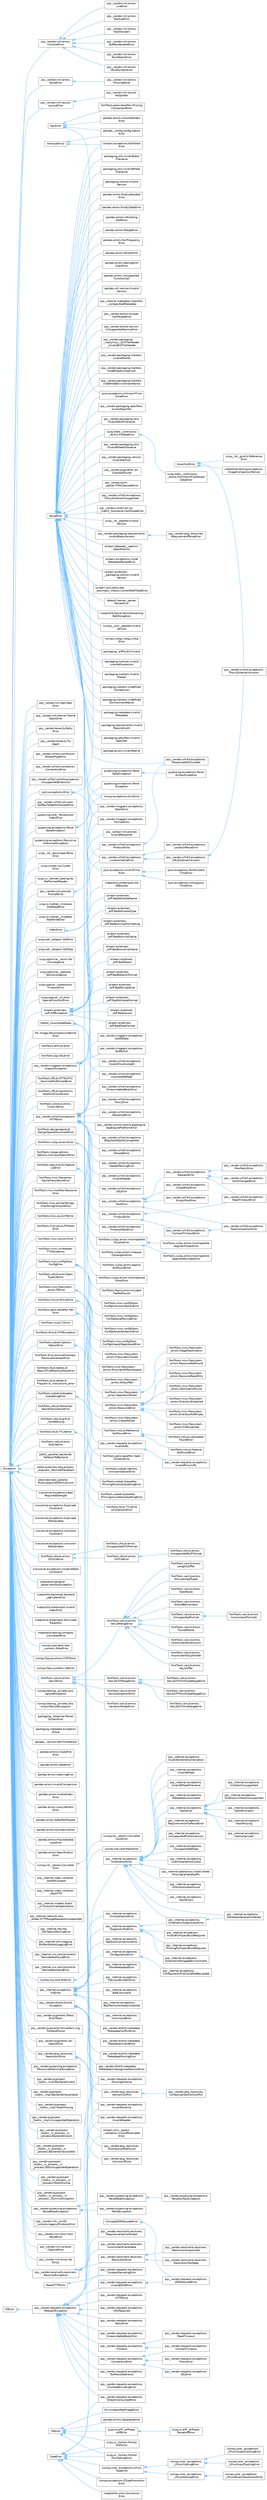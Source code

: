 digraph "Graphical Class Hierarchy"
{
 // LATEX_PDF_SIZE
  bgcolor="transparent";
  edge [fontname=Helvetica,fontsize=10,labelfontname=Helvetica,labelfontsize=10];
  node [fontname=Helvetica,fontsize=10,shape=box,height=0.2,width=0.4];
  rankdir="LR";
  Node0 [id="Node000000",label="AssertionError",height=0.2,width=0.4,color="grey40", fillcolor="white", style="filled",URL="$d0/d44/classAssertionError.html",tooltip=" "];
  Node0 -> Node1 [id="edge2820_Node000000_Node000001",dir="back",color="steelblue1",style="solid",tooltip=" "];
  Node1 [id="Node000001",label="matplotlib.testing.exceptions.\lImageComparisonFailure",height=0.2,width=0.4,color="grey40", fillcolor="white", style="filled",URL="$d0/d06/classmatplotlib_1_1testing_1_1exceptions_1_1ImageComparisonFailure.html",tooltip=" "];
  Node0 -> Node2 [id="edge2821_Node000000_Node000002",dir="back",color="steelblue1",style="solid",tooltip=" "];
  Node2 [id="Node000002",label="pip._vendor.urllib3.exceptions.\lProxySchemeUnknown",height=0.2,width=0.4,color="grey40", fillcolor="white", style="filled",URL="$de/de9/classpip_1_1__vendor_1_1urllib3_1_1exceptions_1_1ProxySchemeUnknown.html",tooltip=" "];
  Node0 -> Node396 [id="edge2822_Node000000_Node000396",dir="back",color="steelblue1",style="solid",tooltip=" "];
  Node396 [id="Node000396",label="scipy._lib._gcutils.Reference\lError",height=0.2,width=0.4,color="grey40", fillcolor="white", style="filled",URL="$d1/da6/classscipy_1_1__lib_1_1__gcutils_1_1ReferenceError.html",tooltip=" "];
  Node302 [id="Node000302",label="AttributeError",height=0.2,width=0.4,color="grey40", fillcolor="white", style="filled",URL="$d7/d52/classAttributeError.html",tooltip=" "];
  Node302 -> Node301 [id="edge2823_Node000302_Node000301",dir="back",color="steelblue1",style="solid",tooltip=" "];
  Node301 [id="Node000301",label="pandas._config.config.Option\lError",height=0.2,width=0.4,color="grey40", fillcolor="white", style="filled",URL="$d5/d47/classpandas_1_1__config_1_1config_1_1OptionError.html",tooltip=" "];
  Node302 -> Node303 [id="edge2824_Node000302_Node000303",dir="back",color="steelblue1",style="solid",tooltip=" "];
  Node303 [id="Node000303",label="sklearn.exceptions.NotFitted\lError",height=0.2,width=0.4,color="grey40", fillcolor="white", style="filled",URL="$d1/daf/classsklearn_1_1exceptions_1_1NotFittedError.html",tooltip=" "];
  Node349 [id="Node000349",label="BaseHTTPError",height=0.2,width=0.4,color="grey40", fillcolor="white", style="filled",URL="$da/de6/classBaseHTTPError.html",tooltip=" "];
  Node349 -> Node348 [id="edge2825_Node000349_Node000348",dir="back",color="steelblue1",style="solid",tooltip=" "];
  Node348 [id="Node000348",label="pip._vendor.requests.exceptions.\lContentDecodingError",height=0.2,width=0.4,color="grey40", fillcolor="white", style="filled",URL="$d3/d9f/classpip_1_1__vendor_1_1requests_1_1exceptions_1_1ContentDecodingError.html",tooltip=" "];
  Node353 [id="Node000353",label="CompatJSONDecodeError",height=0.2,width=0.4,color="grey40", fillcolor="white", style="filled",URL="$d2/dae/classCompatJSONDecodeError.html",tooltip=" "];
  Node353 -> Node352 [id="edge2826_Node000353_Node000352",dir="back",color="steelblue1",style="solid",tooltip=" "];
  Node352 [id="Node000352",label="pip._vendor.requests.exceptions.\lJSONDecodeError",height=0.2,width=0.4,color="grey40", fillcolor="white", style="filled",URL="$d8/d03/classpip_1_1__vendor_1_1requests_1_1exceptions_1_1JSONDecodeError.html",tooltip=" "];
  Node64 [id="Node000064",label="Exception",height=0.2,width=0.4,color="grey40", fillcolor="white", style="filled",URL="$d4/d67/classException.html",tooltip=" "];
  Node64 -> Node65 [id="edge2827_Node000064_Node000065",dir="back",color="steelblue1",style="solid",tooltip=" "];
  Node65 [id="Node000065",label="PIL.Image.DecompressionBomb\lError",height=0.2,width=0.4,color="grey40", fillcolor="white", style="filled",URL="$da/de2/classPIL_1_1Image_1_1DecompressionBombError.html",tooltip=" "];
  Node64 -> Node66 [id="edge2828_Node000064_Node000066",dir="back",color="steelblue1",style="solid",tooltip=" "];
  Node66 [id="Node000066",label="fontTools.afmLib.error",height=0.2,width=0.4,color="grey40", fillcolor="white", style="filled",URL="$d7/da8/classfontTools_1_1afmLib_1_1error.html",tooltip=" "];
  Node64 -> Node67 [id="edge2829_Node000064_Node000067",dir="back",color="steelblue1",style="solid",tooltip=" "];
  Node67 [id="Node000067",label="fontTools.agl.AGLError",height=0.2,width=0.4,color="grey40", fillcolor="white", style="filled",URL="$dc/d6e/classfontTools_1_1agl_1_1AGLError.html",tooltip=" "];
  Node64 -> Node68 [id="edge2830_Node000064_Node000068",dir="back",color="steelblue1",style="solid",tooltip=" "];
  Node68 [id="Node000068",label="fontTools.cffLib.CFFToCFF2.\l_NominalWidthUsedError",height=0.2,width=0.4,color="grey40", fillcolor="white", style="filled",URL="$d3/d4f/classfontTools_1_1cffLib_1_1CFFToCFF2_1_1__NominalWidthUsedError.html",tooltip=" "];
  Node64 -> Node69 [id="edge2831_Node000064_Node000069",dir="back",color="steelblue1",style="solid",tooltip=" "];
  Node69 [id="Node000069",label="fontTools.cffLib.transforms.\lStopHintCountEvent",height=0.2,width=0.4,color="grey40", fillcolor="white", style="filled",URL="$d1/df3/classfontTools_1_1cffLib_1_1transforms_1_1StopHintCountEvent.html",tooltip=" "];
  Node64 -> Node70 [id="edge2832_Node000064_Node000070",dir="back",color="steelblue1",style="solid",tooltip=" "];
  Node70 [id="Node000070",label="fontTools.colorLib.errors.\lColorLibError",height=0.2,width=0.4,color="grey40", fillcolor="white", style="filled",URL="$d9/d31/classfontTools_1_1colorLib_1_1errors_1_1ColorLibError.html",tooltip=" "];
  Node64 -> Node71 [id="edge2833_Node000064_Node000071",dir="back",color="steelblue1",style="solid",tooltip=" "];
  Node71 [id="Node000071",label="fontTools.cu2qu.errors.Error",height=0.2,width=0.4,color="grey40", fillcolor="white", style="filled",URL="$d0/d3c/classfontTools_1_1cu2qu_1_1errors_1_1Error.html",tooltip=" "];
  Node71 -> Node72 [id="edge2834_Node000071_Node000072",dir="back",color="steelblue1",style="solid",tooltip=" "];
  Node72 [id="Node000072",label="fontTools.cu2qu.errors.Approx\lNotFoundError",height=0.2,width=0.4,color="grey40", fillcolor="white", style="filled",URL="$de/dcd/classfontTools_1_1cu2qu_1_1errors_1_1ApproxNotFoundError.html",tooltip=" "];
  Node71 -> Node73 [id="edge2835_Node000071_Node000073",dir="back",color="steelblue1",style="solid",tooltip=" "];
  Node73 [id="Node000073",label="fontTools.cu2qu.errors.Incompatible\lFontsError",height=0.2,width=0.4,color="grey40", fillcolor="white", style="filled",URL="$d1/ddc/classfontTools_1_1cu2qu_1_1errors_1_1IncompatibleFontsError.html",tooltip=" "];
  Node71 -> Node74 [id="edge2836_Node000071_Node000074",dir="back",color="steelblue1",style="solid",tooltip=" "];
  Node74 [id="Node000074",label="fontTools.cu2qu.errors.Incompatible\lGlyphsError",height=0.2,width=0.4,color="grey40", fillcolor="white", style="filled",URL="$dd/d96/classfontTools_1_1cu2qu_1_1errors_1_1IncompatibleGlyphsError.html",tooltip=" "];
  Node74 -> Node75 [id="edge2837_Node000074_Node000075",dir="back",color="steelblue1",style="solid",tooltip=" "];
  Node75 [id="Node000075",label="fontTools.cu2qu.errors.Incompatible\lSegmentNumberError",height=0.2,width=0.4,color="grey40", fillcolor="white", style="filled",URL="$d3/dda/classfontTools_1_1cu2qu_1_1errors_1_1IncompatibleSegmentNumberError.html",tooltip=" "];
  Node74 -> Node76 [id="edge2838_Node000074_Node000076",dir="back",color="steelblue1",style="solid",tooltip=" "];
  Node76 [id="Node000076",label="fontTools.cu2qu.errors.Incompatible\lSegmentTypesError",height=0.2,width=0.4,color="grey40", fillcolor="white", style="filled",URL="$dd/d74/classfontTools_1_1cu2qu_1_1errors_1_1IncompatibleSegmentTypesError.html",tooltip=" "];
  Node71 -> Node77 [id="edge2839_Node000071_Node000077",dir="back",color="steelblue1",style="solid",tooltip=" "];
  Node77 [id="Node000077",label="fontTools.cu2qu.errors.Unequal\lZipLengthsError",height=0.2,width=0.4,color="grey40", fillcolor="white", style="filled",URL="$d8/d4c/classfontTools_1_1cu2qu_1_1errors_1_1UnequalZipLengthsError.html",tooltip=" "];
  Node64 -> Node78 [id="edge2840_Node000064_Node000078",dir="back",color="steelblue1",style="solid",tooltip=" "];
  Node78 [id="Node000078",label="fontTools.designspaceLib.\lDesignSpaceDocumentError",height=0.2,width=0.4,color="grey40", fillcolor="white", style="filled",URL="$de/dfa/classfontTools_1_1designspaceLib_1_1DesignSpaceDocumentError.html",tooltip=" "];
  Node64 -> Node79 [id="edge2841_Node000064_Node000079",dir="back",color="steelblue1",style="solid",tooltip=" "];
  Node79 [id="Node000079",label="fontTools.feaLib.error.Feature\lLibError",height=0.2,width=0.4,color="grey40", fillcolor="white", style="filled",URL="$d4/d22/classfontTools_1_1feaLib_1_1error_1_1FeatureLibError.html",tooltip=" "];
  Node79 -> Node80 [id="edge2842_Node000079_Node000080",dir="back",color="steelblue1",style="solid",tooltip=" "];
  Node80 [id="Node000080",label="fontTools.feaLib.error.Included\lFeaNotFound",height=0.2,width=0.4,color="grey40", fillcolor="white", style="filled",URL="$d4/dc7/classfontTools_1_1feaLib_1_1error_1_1IncludedFeaNotFound.html",tooltip=" "];
  Node64 -> Node81 [id="edge2843_Node000064_Node000081",dir="back",color="steelblue1",style="solid",tooltip=" "];
  Node81 [id="Node000081",label="fontTools.merge.options.\lOptions.UnknownOptionError",height=0.2,width=0.4,color="grey40", fillcolor="white", style="filled",URL="$dc/db3/classfontTools_1_1merge_1_1options_1_1Options_1_1UnknownOptionError.html",tooltip=" "];
  Node64 -> Node82 [id="edge2844_Node000064_Node000082",dir="back",color="steelblue1",style="solid",tooltip=" "];
  Node82 [id="Node000082",label="fontTools.misc.configTools.\lConfigError",height=0.2,width=0.4,color="grey40", fillcolor="white", style="filled",URL="$d6/df1/classfontTools_1_1misc_1_1configTools_1_1ConfigError.html",tooltip=" "];
  Node82 -> Node83 [id="edge2845_Node000082_Node000083",dir="back",color="steelblue1",style="solid",tooltip=" "];
  Node83 [id="Node000083",label="fontTools.misc.configTools.\lConfigAlreadyRegisteredError",height=0.2,width=0.4,color="grey40", fillcolor="white", style="filled",URL="$de/d04/classfontTools_1_1misc_1_1configTools_1_1ConfigAlreadyRegisteredError.html",tooltip=" "];
  Node82 -> Node84 [id="edge2846_Node000082_Node000084",dir="back",color="steelblue1",style="solid",tooltip=" "];
  Node84 [id="Node000084",label="fontTools.misc.configTools.\lConfigUnknownOptionError",height=0.2,width=0.4,color="grey40", fillcolor="white", style="filled",URL="$db/d1d/classfontTools_1_1misc_1_1configTools_1_1ConfigUnknownOptionError.html",tooltip=" "];
  Node82 -> Node85 [id="edge2847_Node000082_Node000085",dir="back",color="steelblue1",style="solid",tooltip=" "];
  Node85 [id="Node000085",label="fontTools.misc.configTools.\lConfigValueParsingError",height=0.2,width=0.4,color="grey40", fillcolor="white", style="filled",URL="$d4/d04/classfontTools_1_1misc_1_1configTools_1_1ConfigValueParsingError.html",tooltip=" "];
  Node82 -> Node86 [id="edge2848_Node000082_Node000086",dir="back",color="steelblue1",style="solid",tooltip=" "];
  Node86 [id="Node000086",label="fontTools.misc.configTools.\lConfigValueValidationError",height=0.2,width=0.4,color="grey40", fillcolor="white", style="filled",URL="$d0/d4e/classfontTools_1_1misc_1_1configTools_1_1ConfigValueValidationError.html",tooltip=" "];
  Node64 -> Node87 [id="edge2849_Node000064_Node000087",dir="back",color="steelblue1",style="solid",tooltip=" "];
  Node87 [id="Node000087",label="fontTools.misc.filenames.\lNameTranslationError",height=0.2,width=0.4,color="grey40", fillcolor="white", style="filled",URL="$d9/d41/classfontTools_1_1misc_1_1filenames_1_1NameTranslationError.html",tooltip=" "];
  Node64 -> Node88 [id="edge2850_Node000064_Node000088",dir="back",color="steelblue1",style="solid",tooltip=" "];
  Node88 [id="Node000088",label="fontTools.misc.filesystem.\l_errors.FSError",height=0.2,width=0.4,color="grey40", fillcolor="white", style="filled",URL="$d9/d7d/classfontTools_1_1misc_1_1filesystem_1_1__errors_1_1FSError.html",tooltip=" "];
  Node88 -> Node89 [id="edge2851_Node000088_Node000089",dir="back",color="steelblue1",style="solid",tooltip=" "];
  Node89 [id="Node000089",label="fontTools.misc.filesystem.\l_errors.CreateFailed",height=0.2,width=0.4,color="grey40", fillcolor="white", style="filled",URL="$d8/d0b/classfontTools_1_1misc_1_1filesystem_1_1__errors_1_1CreateFailed.html",tooltip=" "];
  Node88 -> Node90 [id="edge2852_Node000088_Node000090",dir="back",color="steelblue1",style="solid",tooltip=" "];
  Node90 [id="Node000090",label="fontTools.misc.filesystem.\l_errors.FilesystemClosed",height=0.2,width=0.4,color="grey40", fillcolor="white", style="filled",URL="$d9/de9/classfontTools_1_1misc_1_1filesystem_1_1__errors_1_1FilesystemClosed.html",tooltip=" "];
  Node88 -> Node91 [id="edge2853_Node000088_Node000091",dir="back",color="steelblue1",style="solid",tooltip=" "];
  Node91 [id="Node000091",label="fontTools.misc.filesystem.\l_errors.MissingInfoNamespace",height=0.2,width=0.4,color="grey40", fillcolor="white", style="filled",URL="$d2/d6a/classfontTools_1_1misc_1_1filesystem_1_1__errors_1_1MissingInfoNamespace.html",tooltip=" "];
  Node88 -> Node92 [id="edge2854_Node000088_Node000092",dir="back",color="steelblue1",style="solid",tooltip=" "];
  Node92 [id="Node000092",label="fontTools.misc.filesystem.\l_errors.NoSysPath",height=0.2,width=0.4,color="grey40", fillcolor="white", style="filled",URL="$df/dea/classfontTools_1_1misc_1_1filesystem_1_1__errors_1_1NoSysPath.html",tooltip=" "];
  Node88 -> Node93 [id="edge2855_Node000088_Node000093",dir="back",color="steelblue1",style="solid",tooltip=" "];
  Node93 [id="Node000093",label="fontTools.misc.filesystem.\l_errors.OperationFailed",height=0.2,width=0.4,color="grey40", fillcolor="white", style="filled",URL="$d3/d0c/classfontTools_1_1misc_1_1filesystem_1_1__errors_1_1OperationFailed.html",tooltip=" "];
  Node93 -> Node94 [id="edge2856_Node000093_Node000094",dir="back",color="steelblue1",style="solid",tooltip=" "];
  Node94 [id="Node000094",label="fontTools.misc.filesystem.\l_errors.IllegalDestination",height=0.2,width=0.4,color="grey40", fillcolor="white", style="filled",URL="$d7/d52/classfontTools_1_1misc_1_1filesystem_1_1__errors_1_1IllegalDestination.html",tooltip=" "];
  Node88 -> Node95 [id="edge2857_Node000088_Node000095",dir="back",color="steelblue1",style="solid",tooltip=" "];
  Node95 [id="Node000095",label="fontTools.misc.filesystem.\l_errors.ResourceError",height=0.2,width=0.4,color="grey40", fillcolor="white", style="filled",URL="$dc/d45/classfontTools_1_1misc_1_1filesystem_1_1__errors_1_1ResourceError.html",tooltip=" "];
  Node95 -> Node96 [id="edge2858_Node000095_Node000096",dir="back",color="steelblue1",style="solid",tooltip=" "];
  Node96 [id="Node000096",label="fontTools.misc.filesystem.\l_errors.DestinationExists",height=0.2,width=0.4,color="grey40", fillcolor="white", style="filled",URL="$d7/d66/classfontTools_1_1misc_1_1filesystem_1_1__errors_1_1DestinationExists.html",tooltip=" "];
  Node95 -> Node97 [id="edge2859_Node000095_Node000097",dir="back",color="steelblue1",style="solid",tooltip=" "];
  Node97 [id="Node000097",label="fontTools.misc.filesystem.\l_errors.DirectoryExpected",height=0.2,width=0.4,color="grey40", fillcolor="white", style="filled",URL="$da/d73/classfontTools_1_1misc_1_1filesystem_1_1__errors_1_1DirectoryExpected.html",tooltip=" "];
  Node95 -> Node98 [id="edge2860_Node000095_Node000098",dir="back",color="steelblue1",style="solid",tooltip=" "];
  Node98 [id="Node000098",label="fontTools.misc.filesystem.\l_errors.DirectoryNotEmpty",height=0.2,width=0.4,color="grey40", fillcolor="white", style="filled",URL="$dc/d36/classfontTools_1_1misc_1_1filesystem_1_1__errors_1_1DirectoryNotEmpty.html",tooltip=" "];
  Node95 -> Node99 [id="edge2861_Node000095_Node000099",dir="back",color="steelblue1",style="solid",tooltip=" "];
  Node99 [id="Node000099",label="fontTools.misc.filesystem.\l_errors.FileExpected",height=0.2,width=0.4,color="grey40", fillcolor="white", style="filled",URL="$d9/d6c/classfontTools_1_1misc_1_1filesystem_1_1__errors_1_1FileExpected.html",tooltip=" "];
  Node95 -> Node100 [id="edge2862_Node000095_Node000100",dir="back",color="steelblue1",style="solid",tooltip=" "];
  Node100 [id="Node000100",label="fontTools.misc.filesystem.\l_errors.ResourceNotFound",height=0.2,width=0.4,color="grey40", fillcolor="white", style="filled",URL="$dc/de1/classfontTools_1_1misc_1_1filesystem_1_1__errors_1_1ResourceNotFound.html",tooltip=" "];
  Node95 -> Node101 [id="edge2863_Node000095_Node000101",dir="back",color="steelblue1",style="solid",tooltip=" "];
  Node101 [id="Node000101",label="fontTools.misc.filesystem.\l_errors.ResourceReadOnly",height=0.2,width=0.4,color="grey40", fillcolor="white", style="filled",URL="$d4/d1c/classfontTools_1_1misc_1_1filesystem_1_1__errors_1_1ResourceReadOnly.html",tooltip=" "];
  Node64 -> Node102 [id="edge2864_Node000064_Node000102",dir="back",color="steelblue1",style="solid",tooltip=" "];
  Node102 [id="Node000102",label="fontTools.misc.macRes.Resource\lError",height=0.2,width=0.4,color="grey40", fillcolor="white", style="filled",URL="$d7/d8e/classfontTools_1_1misc_1_1macRes_1_1ResourceError.html",tooltip=" "];
  Node64 -> Node103 [id="edge2865_Node000064_Node000103",dir="back",color="steelblue1",style="solid",tooltip=" "];
  Node103 [id="Node000103",label="fontTools.misc.psCharStrings.\lCharStringCompileError",height=0.2,width=0.4,color="grey40", fillcolor="white", style="filled",URL="$d5/daa/classfontTools_1_1misc_1_1psCharStrings_1_1CharStringCompileError.html",tooltip=" "];
  Node64 -> Node104 [id="edge2866_Node000064_Node000104",dir="back",color="steelblue1",style="solid",tooltip=" "];
  Node104 [id="Node000104",label="fontTools.misc.psLib.PSError",height=0.2,width=0.4,color="grey40", fillcolor="white", style="filled",URL="$d0/dc2/classfontTools_1_1misc_1_1psLib_1_1PSError.html",tooltip=" "];
  Node64 -> Node105 [id="edge2867_Node000064_Node000105",dir="back",color="steelblue1",style="solid",tooltip=" "];
  Node105 [id="Node000105",label="fontTools.misc.psLib.PSToken\lError",height=0.2,width=0.4,color="grey40", fillcolor="white", style="filled",URL="$dc/d49/classfontTools_1_1misc_1_1psLib_1_1PSTokenError.html",tooltip=" "];
  Node64 -> Node106 [id="edge2868_Node000064_Node000106",dir="back",color="steelblue1",style="solid",tooltip=" "];
  Node106 [id="Node000106",label="fontTools.misc.sstruct.Error",height=0.2,width=0.4,color="grey40", fillcolor="white", style="filled",URL="$d9/d3d/classfontTools_1_1misc_1_1sstruct_1_1Error.html",tooltip=" "];
  Node64 -> Node107 [id="edge2869_Node000064_Node000107",dir="back",color="steelblue1",style="solid",tooltip=" "];
  Node107 [id="Node000107",label="fontTools.misc.xmlReader.\lTTXParseError",height=0.2,width=0.4,color="grey40", fillcolor="white", style="filled",URL="$d0/d62/classfontTools_1_1misc_1_1xmlReader_1_1TTXParseError.html",tooltip=" "];
  Node64 -> Node108 [id="edge2870_Node000064_Node000108",dir="back",color="steelblue1",style="solid",tooltip=" "];
  Node108 [id="Node000108",label="fontTools.mtiLib.MtiLibError",height=0.2,width=0.4,color="grey40", fillcolor="white", style="filled",URL="$d9/de0/classfontTools_1_1mtiLib_1_1MtiLibError.html",tooltip=" "];
  Node108 -> Node109 [id="edge2871_Node000108_Node000109",dir="back",color="steelblue1",style="solid",tooltip=" "];
  Node109 [id="Node000109",label="fontTools.mtiLib.Reference\lNotFoundError",height=0.2,width=0.4,color="grey40", fillcolor="white", style="filled",URL="$df/dc9/classfontTools_1_1mtiLib_1_1ReferenceNotFoundError.html",tooltip=" "];
  Node109 -> Node110 [id="edge2872_Node000109_Node000110",dir="back",color="steelblue1",style="solid",tooltip=" "];
  Node110 [id="Node000110",label="fontTools.mtiLib.Feature\lNotFoundError",height=0.2,width=0.4,color="grey40", fillcolor="white", style="filled",URL="$db/dcd/classfontTools_1_1mtiLib_1_1FeatureNotFoundError.html",tooltip=" "];
  Node109 -> Node111 [id="edge2873_Node000109_Node000111",dir="back",color="steelblue1",style="solid",tooltip=" "];
  Node111 [id="Node000111",label="fontTools.mtiLib.LookupNot\lFoundError",height=0.2,width=0.4,color="grey40", fillcolor="white", style="filled",URL="$df/d86/classfontTools_1_1mtiLib_1_1LookupNotFoundError.html",tooltip=" "];
  Node64 -> Node112 [id="edge2874_Node000064_Node000112",dir="back",color="steelblue1",style="solid",tooltip=" "];
  Node112 [id="Node000112",label="fontTools.otlLib.error.Open\lTypeLibError",height=0.2,width=0.4,color="grey40", fillcolor="white", style="filled",URL="$d2/d7f/classfontTools_1_1otlLib_1_1error_1_1OpenTypeLibError.html",tooltip=" "];
  Node64 -> Node113 [id="edge2875_Node000064_Node000113",dir="back",color="steelblue1",style="solid",tooltip=" "];
  Node113 [id="Node000113",label="fontTools.pens.basePen.Pen\lError",height=0.2,width=0.4,color="grey40", fillcolor="white", style="filled",URL="$df/d06/classfontTools_1_1pens_1_1basePen_1_1PenError.html",tooltip=" "];
  Node113 -> Node114 [id="edge2876_Node000113_Node000114",dir="back",color="steelblue1",style="solid",tooltip=" "];
  Node114 [id="Node000114",label="fontTools.pens.basePen.Open\lContourError",height=0.2,width=0.4,color="grey40", fillcolor="white", style="filled",URL="$dc/d70/classfontTools_1_1pens_1_1basePen_1_1OpenContourError.html",tooltip=" "];
  Node64 -> Node115 [id="edge2877_Node000064_Node000115",dir="back",color="steelblue1",style="solid",tooltip=" "];
  Node115 [id="Node000115",label="fontTools.subset.Options.\lOptionError",height=0.2,width=0.4,color="grey40", fillcolor="white", style="filled",URL="$db/dca/classfontTools_1_1subset_1_1Options_1_1OptionError.html",tooltip=" "];
  Node115 -> Node116 [id="edge2878_Node000115_Node000116",dir="back",color="steelblue1",style="solid",tooltip=" "];
  Node116 [id="Node000116",label="fontTools.subset.Options.\lUnknownOptionError",height=0.2,width=0.4,color="grey40", fillcolor="white", style="filled",URL="$d0/df2/classfontTools_1_1subset_1_1Options_1_1UnknownOptionError.html",tooltip=" "];
  Node64 -> Node117 [id="edge2879_Node000064_Node000117",dir="back",color="steelblue1",style="solid",tooltip=" "];
  Node117 [id="Node000117",label="fontTools.subset.Subsetter.\lSubsettingError",height=0.2,width=0.4,color="grey40", fillcolor="white", style="filled",URL="$d0/dbd/classfontTools_1_1subset_1_1Subsetter_1_1SubsettingError.html",tooltip=" "];
  Node117 -> Node118 [id="edge2880_Node000117_Node000118",dir="back",color="steelblue1",style="solid",tooltip=" "];
  Node118 [id="Node000118",label="fontTools.subset.Subsetter.\lMissingGlyphsSubsettingError",height=0.2,width=0.4,color="grey40", fillcolor="white", style="filled",URL="$d9/df6/classfontTools_1_1subset_1_1Subsetter_1_1MissingGlyphsSubsettingError.html",tooltip=" "];
  Node117 -> Node119 [id="edge2881_Node000117_Node000119",dir="back",color="steelblue1",style="solid",tooltip=" "];
  Node119 [id="Node000119",label="fontTools.subset.Subsetter.\lMissingUnicodesSubsettingError",height=0.2,width=0.4,color="grey40", fillcolor="white", style="filled",URL="$d8/d32/classfontTools_1_1subset_1_1Subsetter_1_1MissingUnicodesSubsettingError.html",tooltip=" "];
  Node64 -> Node120 [id="edge2882_Node000064_Node000120",dir="back",color="steelblue1",style="solid",tooltip=" "];
  Node120 [id="Node000120",label="fontTools.t1Lib.T1Error",height=0.2,width=0.4,color="grey40", fillcolor="white", style="filled",URL="$db/d2f/classfontTools_1_1t1Lib_1_1T1Error.html",tooltip=" "];
  Node64 -> Node121 [id="edge2883_Node000064_Node000121",dir="back",color="steelblue1",style="solid",tooltip=" "];
  Node121 [id="Node000121",label="fontTools.tfmLib.TFMException",height=0.2,width=0.4,color="grey40", fillcolor="white", style="filled",URL="$d6/d66/classfontTools_1_1tfmLib_1_1TFMException.html",tooltip=" "];
  Node64 -> Node122 [id="edge2884_Node000064_Node000122",dir="back",color="steelblue1",style="solid",tooltip=" "];
  Node122 [id="Node000122",label="fontTools.ttLib.TTLibError",height=0.2,width=0.4,color="grey40", fillcolor="white", style="filled",URL="$d6/df3/classfontTools_1_1ttLib_1_1TTLibError.html",tooltip=" "];
  Node122 -> Node123 [id="edge2885_Node000122_Node000123",dir="back",color="steelblue1",style="solid",tooltip=" "];
  Node123 [id="Node000123",label="fontTools.ttLib.TTLibFile\lIsCollectionError",height=0.2,width=0.4,color="grey40", fillcolor="white", style="filled",URL="$de/d67/classfontTools_1_1ttLib_1_1TTLibFileIsCollectionError.html",tooltip=" "];
  Node64 -> Node124 [id="edge2886_Node000064_Node000124",dir="back",color="steelblue1",style="solid",tooltip=" "];
  Node124 [id="Node000124",label="fontTools.ttLib.removeOverlaps.\lRemoveOverlapsError",height=0.2,width=0.4,color="grey40", fillcolor="white", style="filled",URL="$db/d45/classfontTools_1_1ttLib_1_1removeOverlaps_1_1RemoveOverlapsError.html",tooltip=" "];
  Node64 -> Node125 [id="edge2887_Node000064_Node000125",dir="back",color="steelblue1",style="solid",tooltip=" "];
  Node125 [id="Node000125",label="fontTools.ttLib.tables.ot\lBase.OTLOffsetOverflowError",height=0.2,width=0.4,color="grey40", fillcolor="white", style="filled",URL="$d8/d0f/classfontTools_1_1ttLib_1_1tables_1_1otBase_1_1OTLOffsetOverflowError.html",tooltip=" "];
  Node64 -> Node126 [id="edge2888_Node000064_Node000126",dir="back",color="steelblue1",style="solid",tooltip=" "];
  Node126 [id="Node000126",label="fontTools.ttLib.tables.tt\lProgram.tt_instructions_error",height=0.2,width=0.4,color="grey40", fillcolor="white", style="filled",URL="$df/d0b/classfontTools_1_1ttLib_1_1tables_1_1ttProgram_1_1tt__instructions__error.html",tooltip=" "];
  Node64 -> Node127 [id="edge2889_Node000064_Node000127",dir="back",color="steelblue1",style="solid",tooltip=" "];
  Node127 [id="Node000127",label="fontTools.ufoLib.errors.\lUFOLibError",height=0.2,width=0.4,color="grey40", fillcolor="white", style="filled",URL="$de/d98/classfontTools_1_1ufoLib_1_1errors_1_1UFOLibError.html",tooltip=" "];
  Node127 -> Node128 [id="edge2890_Node000127_Node000128",dir="back",color="steelblue1",style="solid",tooltip=" "];
  Node128 [id="Node000128",label="fontTools.ufoLib.errors.\lGlifLibError",height=0.2,width=0.4,color="grey40", fillcolor="white", style="filled",URL="$da/db6/classfontTools_1_1ufoLib_1_1errors_1_1GlifLibError.html",tooltip=" "];
  Node128 -> Node129 [id="edge2891_Node000128_Node000129",dir="back",color="steelblue1",style="solid",tooltip=" "];
  Node129 [id="Node000129",label="fontTools.ufoLib.errors.\lUnsupportedGLIFFormat",height=0.2,width=0.4,color="grey40", fillcolor="white", style="filled",URL="$d0/d30/classfontTools_1_1ufoLib_1_1errors_1_1UnsupportedGLIFFormat.html",tooltip=" "];
  Node127 -> Node130 [id="edge2892_Node000127_Node000130",dir="back",color="steelblue1",style="solid",tooltip=" "];
  Node130 [id="Node000130",label="fontTools.ufoLib.errors.\lUnsupportedUFOFormat",height=0.2,width=0.4,color="grey40", fillcolor="white", style="filled",URL="$d3/d58/classfontTools_1_1ufoLib_1_1errors_1_1UnsupportedUFOFormat.html",tooltip=" "];
  Node64 -> Node131 [id="edge2893_Node000064_Node000131",dir="back",color="steelblue1",style="solid",tooltip=" "];
  Node131 [id="Node000131",label="fontTools.ufoLib.filenames.\lNameTranslationError",height=0.2,width=0.4,color="grey40", fillcolor="white", style="filled",URL="$d2/dab/classfontTools_1_1ufoLib_1_1filenames_1_1NameTranslationError.html",tooltip=" "];
  Node64 -> Node132 [id="edge2894_Node000064_Node000132",dir="back",color="steelblue1",style="solid",tooltip=" "];
  Node132 [id="Node000132",label="fontTools.ufoLib.glifLib.\l_DoneParsing",height=0.2,width=0.4,color="grey40", fillcolor="white", style="filled",URL="$d7/d4f/classfontTools_1_1ufoLib_1_1glifLib_1_1__DoneParsing.html",tooltip=" "];
  Node64 -> Node133 [id="edge2895_Node000064_Node000133",dir="back",color="steelblue1",style="solid",tooltip=" "];
  Node133 [id="Node000133",label="fontTools.varLib.errors.\lVarLibError",height=0.2,width=0.4,color="grey40", fillcolor="white", style="filled",URL="$d5/d14/classfontTools_1_1varLib_1_1errors_1_1VarLibError.html",tooltip=" "];
  Node133 -> Node134 [id="edge2896_Node000133_Node000134",dir="back",color="steelblue1",style="solid",tooltip=" "];
  Node134 [id="Node000134",label="fontTools.varLib.errors.\lVarLibCFFMergeError",height=0.2,width=0.4,color="grey40", fillcolor="white", style="filled",URL="$dd/df8/classfontTools_1_1varLib_1_1errors_1_1VarLibCFFMergeError.html",tooltip=" "];
  Node134 -> Node135 [id="edge2897_Node000134_Node000135",dir="back",color="steelblue1",style="solid",tooltip=" "];
  Node135 [id="Node000135",label="fontTools.varLib.errors.\lVarLibCFFDictMergeError",height=0.2,width=0.4,color="grey40", fillcolor="white", style="filled",URL="$d2/dcc/classfontTools_1_1varLib_1_1errors_1_1VarLibCFFDictMergeError.html",tooltip=" "];
  Node134 -> Node136 [id="edge2898_Node000134_Node000136",dir="back",color="steelblue1",style="solid",tooltip=" "];
  Node136 [id="Node000136",label="fontTools.varLib.errors.\lVarLibCFFHintTypeMergeError",height=0.2,width=0.4,color="grey40", fillcolor="white", style="filled",URL="$dc/d0f/classfontTools_1_1varLib_1_1errors_1_1VarLibCFFHintTypeMergeError.html",tooltip=" "];
  Node134 -> Node137 [id="edge2899_Node000134_Node000137",dir="back",color="steelblue1",style="solid",tooltip=" "];
  Node137 [id="Node000137",label="fontTools.varLib.errors.\lVarLibCFFPointTypeMergeError",height=0.2,width=0.4,color="grey40", fillcolor="white", style="filled",URL="$de/dd8/classfontTools_1_1varLib_1_1errors_1_1VarLibCFFPointTypeMergeError.html",tooltip=" "];
  Node133 -> Node138 [id="edge2900_Node000133_Node000138",dir="back",color="steelblue1",style="solid",tooltip=" "];
  Node138 [id="Node000138",label="fontTools.varLib.errors.\lVarLibMergeError",height=0.2,width=0.4,color="grey40", fillcolor="white", style="filled",URL="$d7/d6f/classfontTools_1_1varLib_1_1errors_1_1VarLibMergeError.html",tooltip=" "];
  Node138 -> Node139 [id="edge2901_Node000138_Node000139",dir="back",color="steelblue1",style="solid",tooltip=" "];
  Node139 [id="Node000139",label="fontTools.varLib.errors.\lFoundANone",height=0.2,width=0.4,color="grey40", fillcolor="white", style="filled",URL="$d9/d37/classfontTools_1_1varLib_1_1errors_1_1FoundANone.html",tooltip=" "];
  Node138 -> Node140 [id="edge2902_Node000138_Node000140",dir="back",color="steelblue1",style="solid",tooltip=" "];
  Node140 [id="Node000140",label="fontTools.varLib.errors.\lInconsistentExtensions",height=0.2,width=0.4,color="grey40", fillcolor="white", style="filled",URL="$d8/d06/classfontTools_1_1varLib_1_1errors_1_1InconsistentExtensions.html",tooltip=" "];
  Node138 -> Node141 [id="edge2903_Node000138_Node000141",dir="back",color="steelblue1",style="solid",tooltip=" "];
  Node141 [id="Node000141",label="fontTools.varLib.errors.\lInconsistentGlyphOrder",height=0.2,width=0.4,color="grey40", fillcolor="white", style="filled",URL="$d3/d52/classfontTools_1_1varLib_1_1errors_1_1InconsistentGlyphOrder.html",tooltip=" "];
  Node138 -> Node142 [id="edge2904_Node000138_Node000142",dir="back",color="steelblue1",style="solid",tooltip=" "];
  Node142 [id="Node000142",label="fontTools.varLib.errors.\lKeysDiffer",height=0.2,width=0.4,color="grey40", fillcolor="white", style="filled",URL="$d2/df4/classfontTools_1_1varLib_1_1errors_1_1KeysDiffer.html",tooltip=" "];
  Node138 -> Node143 [id="edge2905_Node000138_Node000143",dir="back",color="steelblue1",style="solid",tooltip=" "];
  Node143 [id="Node000143",label="fontTools.varLib.errors.\lLengthsDiffer",height=0.2,width=0.4,color="grey40", fillcolor="white", style="filled",URL="$d0/d3b/classfontTools_1_1varLib_1_1errors_1_1LengthsDiffer.html",tooltip=" "];
  Node138 -> Node144 [id="edge2906_Node000138_Node000144",dir="back",color="steelblue1",style="solid",tooltip=" "];
  Node144 [id="Node000144",label="fontTools.varLib.errors.\lMismatchedTypes",height=0.2,width=0.4,color="grey40", fillcolor="white", style="filled",URL="$d0/d81/classfontTools_1_1varLib_1_1errors_1_1MismatchedTypes.html",tooltip=" "];
  Node138 -> Node145 [id="edge2907_Node000138_Node000145",dir="back",color="steelblue1",style="solid",tooltip=" "];
  Node145 [id="Node000145",label="fontTools.varLib.errors.\lNotANone",height=0.2,width=0.4,color="grey40", fillcolor="white", style="filled",URL="$d2/d9a/classfontTools_1_1varLib_1_1errors_1_1NotANone.html",tooltip=" "];
  Node138 -> Node146 [id="edge2908_Node000138_Node000146",dir="back",color="steelblue1",style="solid",tooltip=" "];
  Node146 [id="Node000146",label="fontTools.varLib.errors.\lShouldBeConstant",height=0.2,width=0.4,color="grey40", fillcolor="white", style="filled",URL="$d6/dd1/classfontTools_1_1varLib_1_1errors_1_1ShouldBeConstant.html",tooltip=" "];
  Node138 -> Node147 [id="edge2909_Node000138_Node000147",dir="back",color="steelblue1",style="solid",tooltip=" "];
  Node147 [id="Node000147",label="fontTools.varLib.errors.\lUnsupportedFormat",height=0.2,width=0.4,color="grey40", fillcolor="white", style="filled",URL="$d3/df4/classfontTools_1_1varLib_1_1errors_1_1UnsupportedFormat.html",tooltip=" "];
  Node147 -> Node148 [id="edge2910_Node000147_Node000148",dir="back",color="steelblue1",style="solid",tooltip=" "];
  Node148 [id="Node000148",label="fontTools.varLib.errors.\lInconsistentFormats",height=0.2,width=0.4,color="grey40", fillcolor="white", style="filled",URL="$d7/d03/classfontTools_1_1varLib_1_1errors_1_1InconsistentFormats.html",tooltip=" "];
  Node133 -> Node149 [id="edge2911_Node000133_Node000149",dir="back",color="steelblue1",style="solid",tooltip=" "];
  Node149 [id="Node000149",label="fontTools.varLib.errors.\lVarLibValidationError",height=0.2,width=0.4,color="grey40", fillcolor="white", style="filled",URL="$d4/d42/classfontTools_1_1varLib_1_1errors_1_1VarLibValidationError.html",tooltip=" "];
  Node133 -> Node150 [id="edge2912_Node000133_Node000150",dir="back",color="steelblue1",style="solid",tooltip=" "];
  Node150 [id="Node000150",label="fontTools.varLib.errors.\lVariationModelError",height=0.2,width=0.4,color="grey40", fillcolor="white", style="filled",URL="$d8/d4e/classfontTools_1_1varLib_1_1errors_1_1VariationModelError.html",tooltip=" "];
  Node64 -> Node151 [id="edge2913_Node000064_Node000151",dir="back",color="steelblue1",style="solid",tooltip=" "];
  Node151 [id="Node000151",label="fontTools.voltLib.error.\lVoltLibError",height=0.2,width=0.4,color="grey40", fillcolor="white", style="filled",URL="$d0/d2e/classfontTools_1_1voltLib_1_1error_1_1VoltLibError.html",tooltip=" "];
  Node64 -> Node152 [id="edge2914_Node000064_Node000152",dir="back",color="steelblue1",style="solid",tooltip=" "];
  Node152 [id="Node000152",label="joblib._parallel_backends.\lFallbackToBackend",height=0.2,width=0.4,color="grey40", fillcolor="white", style="filled",URL="$dd/db2/classjoblib_1_1__parallel__backends_1_1FallbackToBackend.html",tooltip=" "];
  Node64 -> Node153 [id="edge2915_Node000064_Node000153",dir="back",color="steelblue1",style="solid",tooltip=" "];
  Node153 [id="Node000153",label="joblib.externals.loky.process\l_executor._RemoteTraceback",height=0.2,width=0.4,color="grey40", fillcolor="white", style="filled",URL="$da/d94/classjoblib_1_1externals_1_1loky_1_1process__executor_1_1__RemoteTraceback.html",tooltip=" "];
  Node64 -> Node154 [id="edge2916_Node000064_Node000154",dir="back",color="steelblue1",style="solid",tooltip=" "];
  Node154 [id="Node000154",label="joblib.test.test_parallel.\lMyExceptionWithFinickyInit",height=0.2,width=0.4,color="grey40", fillcolor="white", style="filled",URL="$d4/d02/classjoblib_1_1test_1_1test__parallel_1_1MyExceptionWithFinickyInit.html",tooltip=" "];
  Node64 -> Node155 [id="edge2917_Node000064_Node000155",dir="back",color="steelblue1",style="solid",tooltip=" "];
  Node155 [id="Node000155",label="kiwisolver.exceptions.Bad\lRequiredStrength",height=0.2,width=0.4,color="grey40", fillcolor="white", style="filled",URL="$dc/d70/classkiwisolver_1_1exceptions_1_1BadRequiredStrength.html",tooltip=" "];
  Node64 -> Node156 [id="edge2918_Node000064_Node000156",dir="back",color="steelblue1",style="solid",tooltip=" "];
  Node156 [id="Node000156",label="kiwisolver.exceptions.Duplicate\lConstraint",height=0.2,width=0.4,color="grey40", fillcolor="white", style="filled",URL="$df/d8c/classkiwisolver_1_1exceptions_1_1DuplicateConstraint.html",tooltip=" "];
  Node64 -> Node157 [id="edge2919_Node000064_Node000157",dir="back",color="steelblue1",style="solid",tooltip=" "];
  Node157 [id="Node000157",label="kiwisolver.exceptions.Duplicate\lEditVariable",height=0.2,width=0.4,color="grey40", fillcolor="white", style="filled",URL="$df/ddc/classkiwisolver_1_1exceptions_1_1DuplicateEditVariable.html",tooltip=" "];
  Node64 -> Node158 [id="edge2920_Node000064_Node000158",dir="back",color="steelblue1",style="solid",tooltip=" "];
  Node158 [id="Node000158",label="kiwisolver.exceptions.Unknown\lConstraint",height=0.2,width=0.4,color="grey40", fillcolor="white", style="filled",URL="$d2/d27/classkiwisolver_1_1exceptions_1_1UnknownConstraint.html",tooltip=" "];
  Node64 -> Node159 [id="edge2921_Node000064_Node000159",dir="back",color="steelblue1",style="solid",tooltip=" "];
  Node159 [id="Node000159",label="kiwisolver.exceptions.Unknown\lEditVariable",height=0.2,width=0.4,color="grey40", fillcolor="white", style="filled",URL="$d7/d75/classkiwisolver_1_1exceptions_1_1UnknownEditVariable.html",tooltip=" "];
  Node64 -> Node160 [id="edge2922_Node000064_Node000160",dir="back",color="steelblue1",style="solid",tooltip=" "];
  Node160 [id="Node000160",label="kiwisolver.exceptions.Unsatisfiable\lConstraint",height=0.2,width=0.4,color="grey40", fillcolor="white", style="filled",URL="$db/d26/classkiwisolver_1_1exceptions_1_1UnsatisfiableConstraint.html",tooltip=" "];
  Node64 -> Node161 [id="edge2923_Node000064_Node000161",dir="back",color="steelblue1",style="solid",tooltip=" "];
  Node161 [id="Node000161",label="matplotlib.backend\l_bases.NonGuiException",height=0.2,width=0.4,color="grey40", fillcolor="white", style="filled",URL="$d8/dbd/classmatplotlib_1_1backend__bases_1_1NonGuiException.html",tooltip=" "];
  Node64 -> Node162 [id="edge2924_Node000064_Node000162",dir="back",color="steelblue1",style="solid",tooltip=" "];
  Node162 [id="Node000162",label="matplotlib.backends.backend\l_pgf.LatexError",height=0.2,width=0.4,color="grey40", fillcolor="white", style="filled",URL="$d4/d7f/classmatplotlib_1_1backends_1_1backend__pgf_1_1LatexError.html",tooltip=" "];
  Node64 -> Node163 [id="edge2925_Node000064_Node000163",dir="back",color="steelblue1",style="solid",tooltip=" "];
  Node163 [id="Node000163",label="matplotlib.streamplot.Invalid\lIndexError",height=0.2,width=0.4,color="grey40", fillcolor="white", style="filled",URL="$dc/d5e/classmatplotlib_1_1streamplot_1_1InvalidIndexError.html",tooltip=" "];
  Node64 -> Node164 [id="edge2926_Node000064_Node000164",dir="back",color="steelblue1",style="solid",tooltip=" "];
  Node164 [id="Node000164",label="matplotlib.streamplot.Terminate\lTrajectory",height=0.2,width=0.4,color="grey40", fillcolor="white", style="filled",URL="$dd/d26/classmatplotlib_1_1streamplot_1_1TerminateTrajectory.html",tooltip=" "];
  Node64 -> Node165 [id="edge2927_Node000064_Node000165",dir="back",color="steelblue1",style="solid",tooltip=" "];
  Node165 [id="Node000165",label="matplotlib.testing.compare.\l_ConverterError",height=0.2,width=0.4,color="grey40", fillcolor="white", style="filled",URL="$d3/d0d/classmatplotlib_1_1testing_1_1compare_1_1__ConverterError.html",tooltip=" "];
  Node64 -> Node166 [id="edge2928_Node000064_Node000166",dir="back",color="steelblue1",style="solid",tooltip=" "];
  Node166 [id="Node000166",label="numpy.core.tests.test\l_numeric.NIterError",height=0.2,width=0.4,color="grey40", fillcolor="white", style="filled",URL="$d9/de8/classnumpy_1_1core_1_1tests_1_1test__numeric_1_1NIterError.html",tooltip=" "];
  Node64 -> Node167 [id="edge2929_Node000064_Node000167",dir="back",color="steelblue1",style="solid",tooltip=" "];
  Node167 [id="Node000167",label="numpy.f2py.auxfuncs.F2PYError",height=0.2,width=0.4,color="grey40", fillcolor="white", style="filled",URL="$dd/daf/classnumpy_1_1f2py_1_1auxfuncs_1_1F2PYError.html",tooltip=" "];
  Node64 -> Node168 [id="edge2930_Node000064_Node000168",dir="back",color="steelblue1",style="solid",tooltip=" "];
  Node168 [id="Node000168",label="numpy.f2py.symbolic.OpError",height=0.2,width=0.4,color="grey40", fillcolor="white", style="filled",URL="$db/d18/classnumpy_1_1f2py_1_1symbolic_1_1OpError.html",tooltip=" "];
  Node64 -> Node169 [id="edge2931_Node000064_Node000169",dir="back",color="steelblue1",style="solid",tooltip=" "];
  Node169 [id="Node000169",label="numpy.lib._iotools.Converter\lError",height=0.2,width=0.4,color="grey40", fillcolor="white", style="filled",URL="$df/d38/classnumpy_1_1lib_1_1__iotools_1_1ConverterError.html",tooltip=" "];
  Node169 -> Node170 [id="edge2932_Node000169_Node000170",dir="back",color="steelblue1",style="solid",tooltip=" "];
  Node170 [id="Node000170",label="numpy.lib._iotools.Converter\lLockError",height=0.2,width=0.4,color="grey40", fillcolor="white", style="filled",URL="$d3/dc8/classnumpy_1_1lib_1_1__iotools_1_1ConverterLockError.html",tooltip=" "];
  Node64 -> Node171 [id="edge2933_Node000064_Node000171",dir="back",color="steelblue1",style="solid",tooltip=" "];
  Node171 [id="Node000171",label="numpy.ma.core.MAError",height=0.2,width=0.4,color="grey40", fillcolor="white", style="filled",URL="$d5/ddb/classnumpy_1_1ma_1_1core_1_1MAError.html",tooltip="Exceptions #."];
  Node171 -> Node172 [id="edge2934_Node000171_Node000172",dir="back",color="steelblue1",style="solid",tooltip=" "];
  Node172 [id="Node000172",label="numpy.ma.core.MaskError",height=0.2,width=0.4,color="grey40", fillcolor="white", style="filled",URL="$dd/d60/classnumpy_1_1ma_1_1core_1_1MaskError.html",tooltip=" "];
  Node64 -> Node173 [id="edge2935_Node000064_Node000173",dir="back",color="steelblue1",style="solid",tooltip=" "];
  Node173 [id="Node000173",label="numpy.testing._private.utils.\lIgnoreException",height=0.2,width=0.4,color="grey40", fillcolor="white", style="filled",URL="$d1/df7/classnumpy_1_1testing_1_1__private_1_1utils_1_1IgnoreException.html",tooltip=" "];
  Node64 -> Node174 [id="edge2936_Node000064_Node000174",dir="back",color="steelblue1",style="solid",tooltip=" "];
  Node174 [id="Node000174",label="numpy.testing._private.utils.\lKnownFailureException",height=0.2,width=0.4,color="grey40", fillcolor="white", style="filled",URL="$d5/dc6/classnumpy_1_1testing_1_1__private_1_1utils_1_1KnownFailureException.html",tooltip=" "];
  Node64 -> Node175 [id="edge2937_Node000064_Node000175",dir="back",color="steelblue1",style="solid",tooltip=" "];
  Node175 [id="Node000175",label="packaging._tokenizer.Parser\lSyntaxError",height=0.2,width=0.4,color="grey40", fillcolor="white", style="filled",URL="$d1/de2/classpackaging_1_1__tokenizer_1_1ParserSyntaxError.html",tooltip=" "];
  Node64 -> Node176 [id="edge2938_Node000064_Node000176",dir="back",color="steelblue1",style="solid",tooltip=" "];
  Node176 [id="Node000176",label="packaging.metadata.Exception\lGroup",height=0.2,width=0.4,color="grey40", fillcolor="white", style="filled",URL="$d0/d4c/classpackaging_1_1metadata_1_1ExceptionGroup.html",tooltip=" "];
  Node64 -> Node177 [id="edge2939_Node000064_Node000177",dir="back",color="steelblue1",style="solid",tooltip=" "];
  Node177 [id="Node000177",label="pandas._version.NotThisMethod",height=0.2,width=0.4,color="grey40", fillcolor="white", style="filled",URL="$d2/ddd/classpandas_1_1__version_1_1NotThisMethod.html",tooltip=" "];
  Node64 -> Node178 [id="edge2940_Node000064_Node000178",dir="back",color="steelblue1",style="solid",tooltip=" "];
  Node178 [id="Node000178",label="pandas.errors.ClosedFile\lError",height=0.2,width=0.4,color="grey40", fillcolor="white", style="filled",URL="$d0/de8/classpandas_1_1errors_1_1ClosedFileError.html",tooltip=" "];
  Node64 -> Node179 [id="edge2941_Node000064_Node000179",dir="back",color="steelblue1",style="solid",tooltip=" "];
  Node179 [id="Node000179",label="pandas.errors.DataError",height=0.2,width=0.4,color="grey40", fillcolor="white", style="filled",URL="$d8/dc8/classpandas_1_1errors_1_1DataError.html",tooltip=" "];
  Node64 -> Node180 [id="edge2942_Node000064_Node000180",dir="back",color="steelblue1",style="solid",tooltip=" "];
  Node180 [id="Node000180",label="pandas.errors.IndexingError",height=0.2,width=0.4,color="grey40", fillcolor="white", style="filled",URL="$dd/db9/classpandas_1_1errors_1_1IndexingError.html",tooltip=" "];
  Node64 -> Node181 [id="edge2943_Node000064_Node000181",dir="back",color="steelblue1",style="solid",tooltip=" "];
  Node181 [id="Node000181",label="pandas.errors.InvalidComparison",height=0.2,width=0.4,color="grey40", fillcolor="white", style="filled",URL="$d1/d84/classpandas_1_1errors_1_1InvalidComparison.html",tooltip=" "];
  Node64 -> Node182 [id="edge2944_Node000064_Node000182",dir="back",color="steelblue1",style="solid",tooltip=" "];
  Node182 [id="Node000182",label="pandas.errors.InvalidIndex\lError",height=0.2,width=0.4,color="grey40", fillcolor="white", style="filled",URL="$d5/d5c/classpandas_1_1errors_1_1InvalidIndexError.html",tooltip=" "];
  Node64 -> Node183 [id="edge2945_Node000064_Node000183",dir="back",color="steelblue1",style="solid",tooltip=" "];
  Node183 [id="Node000183",label="pandas.errors.LossySetitem\lError",height=0.2,width=0.4,color="grey40", fillcolor="white", style="filled",URL="$db/df8/classpandas_1_1errors_1_1LossySetitemError.html",tooltip=" "];
  Node64 -> Node184 [id="edge2946_Node000064_Node000184",dir="back",color="steelblue1",style="solid",tooltip=" "];
  Node184 [id="Node000184",label="pandas.errors.NoBufferPresent",height=0.2,width=0.4,color="grey40", fillcolor="white", style="filled",URL="$de/ddf/classpandas_1_1errors_1_1NoBufferPresent.html",tooltip=" "];
  Node64 -> Node185 [id="edge2947_Node000064_Node000185",dir="back",color="steelblue1",style="solid",tooltip=" "];
  Node185 [id="Node000185",label="pandas.errors.NumbaUtilError",height=0.2,width=0.4,color="grey40", fillcolor="white", style="filled",URL="$d6/dda/classpandas_1_1errors_1_1NumbaUtilError.html",tooltip=" "];
  Node64 -> Node186 [id="edge2948_Node000064_Node000186",dir="back",color="steelblue1",style="solid",tooltip=" "];
  Node186 [id="Node000186",label="pandas.errors.PossibleData\lLossError",height=0.2,width=0.4,color="grey40", fillcolor="white", style="filled",URL="$df/de0/classpandas_1_1errors_1_1PossibleDataLossError.html",tooltip=" "];
  Node64 -> Node187 [id="edge2949_Node000064_Node000187",dir="back",color="steelblue1",style="solid",tooltip=" "];
  Node187 [id="Node000187",label="pandas.errors.Specification\lError",height=0.2,width=0.4,color="grey40", fillcolor="white", style="filled",URL="$d0/d17/classpandas_1_1errors_1_1SpecificationError.html",tooltip=" "];
  Node64 -> Node188 [id="edge2950_Node000064_Node000188",dir="back",color="steelblue1",style="solid",tooltip=" "];
  Node188 [id="Node000188",label="pip._internal.exceptions.\lPipError",height=0.2,width=0.4,color="grey40", fillcolor="white", style="filled",URL="$d8/d07/classpip_1_1__internal_1_1exceptions_1_1PipError.html",tooltip=" "];
  Node188 -> Node189 [id="edge2951_Node000188_Node000189",dir="back",color="steelblue1",style="solid",tooltip=" "];
  Node189 [id="Node000189",label="pip._internal.exceptions.\lBadCommand",height=0.2,width=0.4,color="grey40", fillcolor="white", style="filled",URL="$d1/d5e/classpip_1_1__internal_1_1exceptions_1_1BadCommand.html",tooltip=" "];
  Node188 -> Node190 [id="edge2952_Node000188_Node000190",dir="back",color="steelblue1",style="solid",tooltip=" "];
  Node190 [id="Node000190",label="pip._internal.exceptions.\lBestVersionAlreadyInstalled",height=0.2,width=0.4,color="grey40", fillcolor="white", style="filled",URL="$d7/d3a/classpip_1_1__internal_1_1exceptions_1_1BestVersionAlreadyInstalled.html",tooltip=" "];
  Node188 -> Node191 [id="edge2953_Node000188_Node000191",dir="back",color="steelblue1",style="solid",tooltip=" "];
  Node191 [id="Node000191",label="pip._internal.exceptions.\lCommandError",height=0.2,width=0.4,color="grey40", fillcolor="white", style="filled",URL="$d4/d20/classpip_1_1__internal_1_1exceptions_1_1CommandError.html",tooltip=" "];
  Node188 -> Node192 [id="edge2954_Node000188_Node000192",dir="back",color="steelblue1",style="solid",tooltip=" "];
  Node192 [id="Node000192",label="pip._internal.exceptions.\lConfigurationError",height=0.2,width=0.4,color="grey40", fillcolor="white", style="filled",URL="$db/d69/classpip_1_1__internal_1_1exceptions_1_1ConfigurationError.html",tooltip=" "];
  Node192 -> Node193 [id="edge2955_Node000192_Node000193",dir="back",color="steelblue1",style="solid",tooltip=" "];
  Node193 [id="Node000193",label="pip._internal.exceptions.\lConfigurationFileCouldNotBeLoaded",height=0.2,width=0.4,color="grey40", fillcolor="white", style="filled",URL="$d4/de4/classpip_1_1__internal_1_1exceptions_1_1ConfigurationFileCouldNotBeLoaded.html",tooltip=" "];
  Node188 -> Node194 [id="edge2956_Node000188_Node000194",dir="back",color="steelblue1",style="solid",tooltip=" "];
  Node194 [id="Node000194",label="pip._internal.exceptions.\lDiagnosticPipError",height=0.2,width=0.4,color="grey40", fillcolor="white", style="filled",URL="$d1/d23/classpip_1_1__internal_1_1exceptions_1_1DiagnosticPipError.html",tooltip=" "];
  Node194 -> Node195 [id="edge2957_Node000194_Node000195",dir="back",color="steelblue1",style="solid",tooltip=" "];
  Node195 [id="Node000195",label="pip._internal.exceptions.\lExternallyManagedEnvironment",height=0.2,width=0.4,color="grey40", fillcolor="white", style="filled",URL="$da/dd0/classpip_1_1__internal_1_1exceptions_1_1ExternallyManagedEnvironment.html",tooltip=" "];
  Node194 -> Node196 [id="edge2958_Node000194_Node000196",dir="back",color="steelblue1",style="solid",tooltip=" "];
  Node196 [id="Node000196",label="pip._internal.exceptions.\lInstallationSubprocessError",height=0.2,width=0.4,color="grey40", fillcolor="white", style="filled",URL="$d7/d9a/classpip_1_1__internal_1_1exceptions_1_1InstallationSubprocessError.html",tooltip=" "];
  Node196 -> Node197 [id="edge2959_Node000196_Node000197",dir="back",color="steelblue1",style="solid",tooltip=" "];
  Node197 [id="Node000197",label="pip._internal.exceptions.\lMetadataGenerationFailed",height=0.2,width=0.4,color="grey40", fillcolor="white", style="filled",URL="$d7/da1/classpip_1_1__internal_1_1exceptions_1_1MetadataGenerationFailed.html",tooltip=" "];
  Node194 -> Node216 [id="edge2960_Node000194_Node000216",dir="back",color="steelblue1",style="solid",tooltip=" "];
  Node216 [id="Node000216",label="pip._internal.exceptions.\lInvalidPyProjectBuildRequires",height=0.2,width=0.4,color="grey40", fillcolor="white", style="filled",URL="$de/d99/classpip_1_1__internal_1_1exceptions_1_1InvalidPyProjectBuildRequires.html",tooltip=" "];
  Node194 -> Node217 [id="edge2961_Node000194_Node000217",dir="back",color="steelblue1",style="solid",tooltip=" "];
  Node217 [id="Node000217",label="pip._internal.exceptions.\lMissingPyProjectBuildRequires",height=0.2,width=0.4,color="grey40", fillcolor="white", style="filled",URL="$dc/d1b/classpip_1_1__internal_1_1exceptions_1_1MissingPyProjectBuildRequires.html",tooltip=" "];
  Node188 -> Node198 [id="edge2962_Node000188_Node000198",dir="back",color="steelblue1",style="solid",tooltip=" "];
  Node198 [id="Node000198",label="pip._internal.exceptions.\lInstallationError",height=0.2,width=0.4,color="grey40", fillcolor="white", style="filled",URL="$d0/d44/classpip_1_1__internal_1_1exceptions_1_1InstallationError.html",tooltip=" "];
  Node198 -> Node199 [id="edge2963_Node000198_Node000199",dir="back",color="steelblue1",style="solid",tooltip=" "];
  Node199 [id="Node000199",label="pip._internal.exceptions.\lDistributionNotFound",height=0.2,width=0.4,color="grey40", fillcolor="white", style="filled",URL="$d3/d58/classpip_1_1__internal_1_1exceptions_1_1DistributionNotFound.html",tooltip=" "];
  Node198 -> Node200 [id="edge2964_Node000198_Node000200",dir="back",color="steelblue1",style="solid",tooltip=" "];
  Node200 [id="Node000200",label="pip._internal.exceptions.\lHashError",height=0.2,width=0.4,color="grey40", fillcolor="white", style="filled",URL="$da/df3/classpip_1_1__internal_1_1exceptions_1_1HashError.html",tooltip=" "];
  Node200 -> Node201 [id="edge2965_Node000200_Node000201",dir="back",color="steelblue1",style="solid",tooltip=" "];
  Node201 [id="Node000201",label="pip._internal.exceptions.\lDirectoryUrlHashUnsupported",height=0.2,width=0.4,color="grey40", fillcolor="white", style="filled",URL="$db/dd9/classpip_1_1__internal_1_1exceptions_1_1DirectoryUrlHashUnsupported.html",tooltip=" "];
  Node200 -> Node202 [id="edge2966_Node000200_Node000202",dir="back",color="steelblue1",style="solid",tooltip=" "];
  Node202 [id="Node000202",label="pip._internal.exceptions.\lHashMismatch",height=0.2,width=0.4,color="grey40", fillcolor="white", style="filled",URL="$d9/d5d/classpip_1_1__internal_1_1exceptions_1_1HashMismatch.html",tooltip=" "];
  Node200 -> Node203 [id="edge2967_Node000200_Node000203",dir="back",color="steelblue1",style="solid",tooltip=" "];
  Node203 [id="Node000203",label="pip._internal.exceptions.\lHashMissing",height=0.2,width=0.4,color="grey40", fillcolor="white", style="filled",URL="$d1/dc1/classpip_1_1__internal_1_1exceptions_1_1HashMissing.html",tooltip=" "];
  Node200 -> Node204 [id="edge2968_Node000200_Node000204",dir="back",color="steelblue1",style="solid",tooltip=" "];
  Node204 [id="Node000204",label="pip._internal.exceptions.\lHashUnpinned",height=0.2,width=0.4,color="grey40", fillcolor="white", style="filled",URL="$d2/dee/classpip_1_1__internal_1_1exceptions_1_1HashUnpinned.html",tooltip=" "];
  Node200 -> Node205 [id="edge2969_Node000200_Node000205",dir="back",color="steelblue1",style="solid",tooltip=" "];
  Node205 [id="Node000205",label="pip._internal.exceptions.\lVcsHashUnsupported",height=0.2,width=0.4,color="grey40", fillcolor="white", style="filled",URL="$d8/de7/classpip_1_1__internal_1_1exceptions_1_1VcsHashUnsupported.html",tooltip=" "];
  Node198 -> Node206 [id="edge2970_Node000198_Node000206",dir="back",color="steelblue1",style="solid",tooltip=" "];
  Node206 [id="Node000206",label="pip._internal.exceptions.\lHashErrors",height=0.2,width=0.4,color="grey40", fillcolor="white", style="filled",URL="$dd/d22/classpip_1_1__internal_1_1exceptions_1_1HashErrors.html",tooltip=" "];
  Node198 -> Node196 [id="edge2971_Node000198_Node000196",dir="back",color="steelblue1",style="solid",tooltip=" "];
  Node198 -> Node207 [id="edge2972_Node000198_Node000207",dir="back",color="steelblue1",style="solid",tooltip=" "];
  Node207 [id="Node000207",label="pip._internal.exceptions.\lInvalidSchemeCombination",height=0.2,width=0.4,color="grey40", fillcolor="white", style="filled",URL="$d8/d62/classpip_1_1__internal_1_1exceptions_1_1InvalidSchemeCombination.html",tooltip=" "];
  Node198 -> Node208 [id="edge2973_Node000198_Node000208",dir="back",color="steelblue1",style="solid",tooltip=" "];
  Node208 [id="Node000208",label="pip._internal.exceptions.\lInvalidWheel",height=0.2,width=0.4,color="grey40", fillcolor="white", style="filled",URL="$d5/d24/classpip_1_1__internal_1_1exceptions_1_1InvalidWheel.html",tooltip=" "];
  Node198 -> Node209 [id="edge2974_Node000198_Node000209",dir="back",color="steelblue1",style="solid",tooltip=" "];
  Node209 [id="Node000209",label="pip._internal.exceptions.\lInvalidWheelFilename",height=0.2,width=0.4,color="grey40", fillcolor="white", style="filled",URL="$d9/d08/classpip_1_1__internal_1_1exceptions_1_1InvalidWheelFilename.html",tooltip=" "];
  Node198 -> Node197 [id="edge2975_Node000198_Node000197",dir="back",color="steelblue1",style="solid",tooltip=" "];
  Node198 -> Node210 [id="edge2976_Node000198_Node000210",dir="back",color="steelblue1",style="solid",tooltip=" "];
  Node210 [id="Node000210",label="pip._internal.exceptions.\lMetadataInconsistent",height=0.2,width=0.4,color="grey40", fillcolor="white", style="filled",URL="$de/d08/classpip_1_1__internal_1_1exceptions_1_1MetadataInconsistent.html",tooltip=" "];
  Node198 -> Node211 [id="edge2977_Node000198_Node000211",dir="back",color="steelblue1",style="solid",tooltip=" "];
  Node211 [id="Node000211",label="pip._internal.exceptions.\lRequirementsFileParseError",height=0.2,width=0.4,color="grey40", fillcolor="white", style="filled",URL="$dd/d3c/classpip_1_1__internal_1_1exceptions_1_1RequirementsFileParseError.html",tooltip=" "];
  Node198 -> Node212 [id="edge2978_Node000198_Node000212",dir="back",color="steelblue1",style="solid",tooltip=" "];
  Node212 [id="Node000212",label="pip._internal.exceptions.\lUnsupportedPythonVersion",height=0.2,width=0.4,color="grey40", fillcolor="white", style="filled",URL="$dc/d4b/classpip_1_1__internal_1_1exceptions_1_1UnsupportedPythonVersion.html",tooltip=" "];
  Node198 -> Node213 [id="edge2979_Node000198_Node000213",dir="back",color="steelblue1",style="solid",tooltip=" "];
  Node213 [id="Node000213",label="pip._internal.exceptions.\lUnsupportedWheel",height=0.2,width=0.4,color="grey40", fillcolor="white", style="filled",URL="$d2/d3d/classpip_1_1__internal_1_1exceptions_1_1UnsupportedWheel.html",tooltip=" "];
  Node198 -> Node214 [id="edge2980_Node000198_Node000214",dir="back",color="steelblue1",style="solid",tooltip=" "];
  Node214 [id="Node000214",label="pip._internal.exceptions.\lUserInstallationInvalid",height=0.2,width=0.4,color="grey40", fillcolor="white", style="filled",URL="$d5/d16/classpip_1_1__internal_1_1exceptions_1_1UserInstallationInvalid.html",tooltip=" "];
  Node198 -> Node215 [id="edge2981_Node000198_Node000215",dir="back",color="steelblue1",style="solid",tooltip=" "];
  Node215 [id="Node000215",label="pip._internal.operations.install.wheel.\lMissingCallableSuffix",height=0.2,width=0.4,color="grey40", fillcolor="white", style="filled",URL="$d6/db6/classpip_1_1__internal_1_1operations_1_1install_1_1wheel_1_1MissingCallableSuffix.html",tooltip=" "];
  Node188 -> Node218 [id="edge2982_Node000188_Node000218",dir="back",color="steelblue1",style="solid",tooltip=" "];
  Node218 [id="Node000218",label="pip._internal.exceptions.\lNetworkConnectionError",height=0.2,width=0.4,color="grey40", fillcolor="white", style="filled",URL="$d2/d60/classpip_1_1__internal_1_1exceptions_1_1NetworkConnectionError.html",tooltip=" "];
  Node188 -> Node219 [id="edge2983_Node000188_Node000219",dir="back",color="steelblue1",style="solid",tooltip=" "];
  Node219 [id="Node000219",label="pip._internal.exceptions.\lNoneMetadataError",height=0.2,width=0.4,color="grey40", fillcolor="white", style="filled",URL="$d5/d7b/classpip_1_1__internal_1_1exceptions_1_1NoneMetadataError.html",tooltip=" "];
  Node188 -> Node220 [id="edge2984_Node000188_Node000220",dir="back",color="steelblue1",style="solid",tooltip=" "];
  Node220 [id="Node000220",label="pip._internal.exceptions.\lPreviousBuildDirError",height=0.2,width=0.4,color="grey40", fillcolor="white", style="filled",URL="$d0/de1/classpip_1_1__internal_1_1exceptions_1_1PreviousBuildDirError.html",tooltip=" "];
  Node188 -> Node221 [id="edge2985_Node000188_Node000221",dir="back",color="steelblue1",style="solid",tooltip=" "];
  Node221 [id="Node000221",label="pip._internal.exceptions.\lUninstallationError",height=0.2,width=0.4,color="grey40", fillcolor="white", style="filled",URL="$d8/de4/classpip_1_1__internal_1_1exceptions_1_1UninstallationError.html",tooltip=" "];
  Node64 -> Node222 [id="edge2986_Node000064_Node000222",dir="back",color="steelblue1",style="solid",tooltip=" "];
  Node222 [id="Node000222",label="pip._internal.index.collector.\l_NotAPIContent",height=0.2,width=0.4,color="grey40", fillcolor="white", style="filled",URL="$d8/df6/classpip_1_1__internal_1_1index_1_1collector_1_1__NotAPIContent.html",tooltip=" "];
  Node64 -> Node223 [id="edge2987_Node000064_Node000223",dir="back",color="steelblue1",style="solid",tooltip=" "];
  Node223 [id="Node000223",label="pip._internal.index.collector.\l_NotHTTP",height=0.2,width=0.4,color="grey40", fillcolor="white", style="filled",URL="$d9/d49/classpip_1_1__internal_1_1index_1_1collector_1_1__NotHTTP.html",tooltip=" "];
  Node64 -> Node224 [id="edge2988_Node000064_Node000224",dir="back",color="steelblue1",style="solid",tooltip=" "];
  Node224 [id="Node000224",label="pip._internal.models.direct\l_url.DirectUrlValidationError",height=0.2,width=0.4,color="grey40", fillcolor="white", style="filled",URL="$da/dd6/classpip_1_1__internal_1_1models_1_1direct__url_1_1DirectUrlValidationError.html",tooltip=" "];
  Node64 -> Node225 [id="edge2989_Node000064_Node000225",dir="back",color="steelblue1",style="solid",tooltip=" "];
  Node225 [id="Node000225",label="pip._internal.network.lazy\l_wheel.HTTPRangeRequestUnsupported",height=0.2,width=0.4,color="grey40", fillcolor="white", style="filled",URL="$d4/de8/classpip_1_1__internal_1_1network_1_1lazy__wheel_1_1HTTPRangeRequestUnsupported.html",tooltip=" "];
  Node64 -> Node226 [id="edge2990_Node000064_Node000226",dir="back",color="steelblue1",style="solid",tooltip=" "];
  Node226 [id="Node000226",label="pip._internal.req.req\l_file.OptionParsingError",height=0.2,width=0.4,color="grey40", fillcolor="white", style="filled",URL="$d0/da1/classpip_1_1__internal_1_1req_1_1req__file_1_1OptionParsingError.html",tooltip=" "];
  Node64 -> Node227 [id="edge2991_Node000064_Node000227",dir="back",color="steelblue1",style="solid",tooltip=" "];
  Node227 [id="Node000227",label="pip._internal.utils.logging.\lBrokenStdoutLoggingError",height=0.2,width=0.4,color="grey40", fillcolor="white", style="filled",URL="$d1/d82/classpip_1_1__internal_1_1utils_1_1logging_1_1BrokenStdoutLoggingError.html",tooltip=" "];
  Node64 -> Node228 [id="edge2992_Node000064_Node000228",dir="back",color="steelblue1",style="solid",tooltip=" "];
  Node228 [id="Node000228",label="pip._internal.vcs.versioncontrol.\lRemoteNotFoundError",height=0.2,width=0.4,color="grey40", fillcolor="white", style="filled",URL="$d1/d19/classpip_1_1__internal_1_1vcs_1_1versioncontrol_1_1RemoteNotFoundError.html",tooltip=" "];
  Node64 -> Node229 [id="edge2993_Node000064_Node000229",dir="back",color="steelblue1",style="solid",tooltip=" "];
  Node229 [id="Node000229",label="pip._internal.vcs.versioncontrol.\lRemoteNotValidError",height=0.2,width=0.4,color="grey40", fillcolor="white", style="filled",URL="$de/ded/classpip_1_1__internal_1_1vcs_1_1versioncontrol_1_1RemoteNotValidError.html",tooltip=" "];
  Node64 -> Node230 [id="edge2994_Node000064_Node000230",dir="back",color="steelblue1",style="solid",tooltip=" "];
  Node230 [id="Node000230",label="pip._vendor.distlib.Distlib\lException",height=0.2,width=0.4,color="grey40", fillcolor="white", style="filled",URL="$d7/d11/classpip_1_1__vendor_1_1distlib_1_1DistlibException.html",tooltip=" "];
  Node230 -> Node231 [id="edge2995_Node000230_Node000231",dir="back",color="steelblue1",style="solid",tooltip=" "];
  Node231 [id="Node000231",label="pip._vendor.distlib.metadata.\lMetadataConflictError",height=0.2,width=0.4,color="grey40", fillcolor="white", style="filled",URL="$db/d2e/classpip_1_1__vendor_1_1distlib_1_1metadata_1_1MetadataConflictError.html",tooltip=" "];
  Node230 -> Node232 [id="edge2996_Node000230_Node000232",dir="back",color="steelblue1",style="solid",tooltip=" "];
  Node232 [id="Node000232",label="pip._vendor.distlib.metadata.\lMetadataInvalidError",height=0.2,width=0.4,color="grey40", fillcolor="white", style="filled",URL="$d0/dd9/classpip_1_1__vendor_1_1distlib_1_1metadata_1_1MetadataInvalidError.html",tooltip=" "];
  Node230 -> Node233 [id="edge2997_Node000230_Node000233",dir="back",color="steelblue1",style="solid",tooltip=" "];
  Node233 [id="Node000233",label="pip._vendor.distlib.metadata.\lMetadataMissingError",height=0.2,width=0.4,color="grey40", fillcolor="white", style="filled",URL="$d0/d53/classpip_1_1__vendor_1_1distlib_1_1metadata_1_1MetadataMissingError.html",tooltip=" "];
  Node230 -> Node234 [id="edge2998_Node000230_Node000234",dir="back",color="steelblue1",style="solid",tooltip=" "];
  Node234 [id="Node000234",label="pip._vendor.distlib.metadata.\lMetadataUnrecognizedVersionError",height=0.2,width=0.4,color="grey40", fillcolor="white", style="filled",URL="$d0/dd2/classpip_1_1__vendor_1_1distlib_1_1metadata_1_1MetadataUnrecognizedVersionError.html",tooltip=" "];
  Node64 -> Node60 [id="edge2999_Node000064_Node000060",dir="back",color="steelblue1",style="solid",tooltip=" "];
  Node60 [id="Node000060",label="pip._vendor.msgpack.exceptions.\lUnpackException",height=0.2,width=0.4,color="grey40", fillcolor="white", style="filled",URL="$d2/db9/classpip_1_1__vendor_1_1msgpack_1_1exceptions_1_1UnpackException.html",tooltip=" "];
  Node60 -> Node61 [id="edge3000_Node000060_Node000061",dir="back",color="steelblue1",style="solid",tooltip=" "];
  Node61 [id="Node000061",label="pip._vendor.msgpack.exceptions.\lBufferFull",height=0.2,width=0.4,color="grey40", fillcolor="white", style="filled",URL="$d1/d99/classpip_1_1__vendor_1_1msgpack_1_1exceptions_1_1BufferFull.html",tooltip=" "];
  Node60 -> Node59 [id="edge3001_Node000060_Node000059",dir="back",color="steelblue1",style="solid",tooltip=" "];
  Node59 [id="Node000059",label="pip._vendor.msgpack.exceptions.\lFormatError",height=0.2,width=0.4,color="grey40", fillcolor="white", style="filled",URL="$d7/d04/classpip_1_1__vendor_1_1msgpack_1_1exceptions_1_1FormatError.html",tooltip=" "];
  Node60 -> Node62 [id="edge3002_Node000060_Node000062",dir="back",color="steelblue1",style="solid",tooltip=" "];
  Node62 [id="Node000062",label="pip._vendor.msgpack.exceptions.\lOutOfData",height=0.2,width=0.4,color="grey40", fillcolor="white", style="filled",URL="$d6/da6/classpip_1_1__vendor_1_1msgpack_1_1exceptions_1_1OutOfData.html",tooltip=" "];
  Node60 -> Node63 [id="edge3003_Node000060_Node000063",dir="back",color="steelblue1",style="solid",tooltip=" "];
  Node63 [id="Node000063",label="pip._vendor.msgpack.exceptions.\lStackError",height=0.2,width=0.4,color="grey40", fillcolor="white", style="filled",URL="$d8/d13/classpip_1_1__vendor_1_1msgpack_1_1exceptions_1_1StackError.html",tooltip=" "];
  Node64 -> Node235 [id="edge3004_Node000064_Node000235",dir="back",color="steelblue1",style="solid",tooltip=" "];
  Node235 [id="Node000235",label="pip._vendor.pkg_resources.\lResolutionError",height=0.2,width=0.4,color="grey40", fillcolor="white", style="filled",URL="$d9/db3/classpip_1_1__vendor_1_1pkg__resources_1_1ResolutionError.html",tooltip=" "];
  Node235 -> Node236 [id="edge3005_Node000235_Node000236",dir="back",color="steelblue1",style="solid",tooltip=" "];
  Node236 [id="Node000236",label="pip._vendor.pkg_resources.\lDistributionNotFound",height=0.2,width=0.4,color="grey40", fillcolor="white", style="filled",URL="$d9/dc3/classpip_1_1__vendor_1_1pkg__resources_1_1DistributionNotFound.html",tooltip=" "];
  Node235 -> Node237 [id="edge3006_Node000235_Node000237",dir="back",color="steelblue1",style="solid",tooltip=" "];
  Node237 [id="Node000237",label="pip._vendor.pkg_resources.\lUnknownExtra",height=0.2,width=0.4,color="grey40", fillcolor="white", style="filled",URL="$d0/d76/classpip_1_1__vendor_1_1pkg__resources_1_1UnknownExtra.html",tooltip=" "];
  Node235 -> Node238 [id="edge3007_Node000235_Node000238",dir="back",color="steelblue1",style="solid",tooltip=" "];
  Node238 [id="Node000238",label="pip._vendor.pkg_resources.\lVersionConflict",height=0.2,width=0.4,color="grey40", fillcolor="white", style="filled",URL="$db/d41/classpip_1_1__vendor_1_1pkg__resources_1_1VersionConflict.html",tooltip=" "];
  Node238 -> Node239 [id="edge3008_Node000238_Node000239",dir="back",color="steelblue1",style="solid",tooltip=" "];
  Node239 [id="Node000239",label="pip._vendor.pkg_resources.\lContextualVersionConflict",height=0.2,width=0.4,color="grey40", fillcolor="white", style="filled",URL="$d3/d95/classpip_1_1__vendor_1_1pkg__resources_1_1ContextualVersionConflict.html",tooltip=" "];
  Node64 -> Node240 [id="edge3009_Node000064_Node000240",dir="back",color="steelblue1",style="solid",tooltip=" "];
  Node240 [id="Node000240",label="pip._vendor.pygments.filters.\lErrorToken",height=0.2,width=0.4,color="grey40", fillcolor="white", style="filled",URL="$d1/dc0/classpip_1_1__vendor_1_1pygments_1_1filters_1_1ErrorToken.html",tooltip=" "];
  Node64 -> Node241 [id="edge3010_Node000064_Node000241",dir="back",color="steelblue1",style="solid",tooltip=" "];
  Node241 [id="Node000241",label="pip._vendor.pygments.formatters.img.\lFontNotFound",height=0.2,width=0.4,color="grey40", fillcolor="white", style="filled",URL="$d2/dd2/classpip_1_1__vendor_1_1pygments_1_1formatters_1_1img_1_1FontNotFound.html",tooltip=" "];
  Node64 -> Node242 [id="edge3011_Node000064_Node000242",dir="back",color="steelblue1",style="solid",tooltip=" "];
  Node242 [id="Node000242",label="pip._vendor.pygments.util.\lOptionError",height=0.2,width=0.4,color="grey40", fillcolor="white", style="filled",URL="$dc/d4b/classpip_1_1__vendor_1_1pygments_1_1util_1_1OptionError.html",tooltip=" "];
  Node64 -> Node243 [id="edge3012_Node000064_Node000243",dir="back",color="steelblue1",style="solid",tooltip=" "];
  Node243 [id="Node000243",label="pip._vendor.pyparsing.exceptions.\lParseBaseException",height=0.2,width=0.4,color="grey40", fillcolor="white", style="filled",URL="$d0/d9c/classpip_1_1__vendor_1_1pyparsing_1_1exceptions_1_1ParseBaseException.html",tooltip=" "];
  Node243 -> Node244 [id="edge3013_Node000243_Node000244",dir="back",color="steelblue1",style="solid",tooltip=" "];
  Node244 [id="Node000244",label="pip._vendor.pyparsing.exceptions.\lParseException",height=0.2,width=0.4,color="grey40", fillcolor="white", style="filled",URL="$de/ddb/classpip_1_1__vendor_1_1pyparsing_1_1exceptions_1_1ParseException.html",tooltip=" "];
  Node243 -> Node245 [id="edge3014_Node000243_Node000245",dir="back",color="steelblue1",style="solid",tooltip=" "];
  Node245 [id="Node000245",label="pip._vendor.pyparsing.exceptions.\lParseFatalException",height=0.2,width=0.4,color="grey40", fillcolor="white", style="filled",URL="$d4/d1b/classpip_1_1__vendor_1_1pyparsing_1_1exceptions_1_1ParseFatalException.html",tooltip=" "];
  Node245 -> Node246 [id="edge3015_Node000245_Node000246",dir="back",color="steelblue1",style="solid",tooltip=" "];
  Node246 [id="Node000246",label="pip._vendor.pyparsing.exceptions.\lParseSyntaxException",height=0.2,width=0.4,color="grey40", fillcolor="white", style="filled",URL="$d2/d77/classpip_1_1__vendor_1_1pyparsing_1_1exceptions_1_1ParseSyntaxException.html",tooltip=" "];
  Node64 -> Node247 [id="edge3016_Node000064_Node000247",dir="back",color="steelblue1",style="solid",tooltip=" "];
  Node247 [id="Node000247",label="pip._vendor.pyparsing.exceptions.\lRecursiveGrammarException",height=0.2,width=0.4,color="grey40", fillcolor="white", style="filled",URL="$dc/df5/classpip_1_1__vendor_1_1pyparsing_1_1exceptions_1_1RecursiveGrammarException.html",tooltip=" "];
  Node64 -> Node248 [id="edge3017_Node000064_Node000248",dir="back",color="steelblue1",style="solid",tooltip=" "];
  Node248 [id="Node000248",label="pip._vendor.pyproject\l_hooks._impl.BackendInvalid",height=0.2,width=0.4,color="grey40", fillcolor="white", style="filled",URL="$d0/db9/classpip_1_1__vendor_1_1pyproject__hooks_1_1__impl_1_1BackendInvalid.html",tooltip=" "];
  Node64 -> Node249 [id="edge3018_Node000064_Node000249",dir="back",color="steelblue1",style="solid",tooltip=" "];
  Node249 [id="Node000249",label="pip._vendor.pyproject\l_hooks._impl.BackendUnavailable",height=0.2,width=0.4,color="grey40", fillcolor="white", style="filled",URL="$d9/d43/classpip_1_1__vendor_1_1pyproject__hooks_1_1__impl_1_1BackendUnavailable.html",tooltip=" "];
  Node64 -> Node250 [id="edge3019_Node000064_Node000250",dir="back",color="steelblue1",style="solid",tooltip=" "];
  Node250 [id="Node000250",label="pip._vendor.pyproject\l_hooks._impl.HookMissing",height=0.2,width=0.4,color="grey40", fillcolor="white", style="filled",URL="$d8/da3/classpip_1_1__vendor_1_1pyproject__hooks_1_1__impl_1_1HookMissing.html",tooltip=" "];
  Node64 -> Node251 [id="edge3020_Node000064_Node000251",dir="back",color="steelblue1",style="solid",tooltip=" "];
  Node251 [id="Node000251",label="pip._vendor.pyproject\l_hooks._impl.UnsupportedOperation",height=0.2,width=0.4,color="grey40", fillcolor="white", style="filled",URL="$dc/d9a/classpip_1_1__vendor_1_1pyproject__hooks_1_1__impl_1_1UnsupportedOperation.html",tooltip=" "];
  Node64 -> Node252 [id="edge3021_Node000064_Node000252",dir="back",color="steelblue1",style="solid",tooltip=" "];
  Node252 [id="Node000252",label="pip._vendor.pyproject\l_hooks._in_process._in\l_process.BackendInvalid",height=0.2,width=0.4,color="grey40", fillcolor="white", style="filled",URL="$d1/d51/classpip_1_1__vendor_1_1pyproject__hooks_1_1__in__process_1_1__in__process_1_1BackendInvalid.html",tooltip=" "];
  Node64 -> Node253 [id="edge3022_Node000064_Node000253",dir="back",color="steelblue1",style="solid",tooltip=" "];
  Node253 [id="Node000253",label="pip._vendor.pyproject\l_hooks._in_process._in\l_process.BackendUnavailable",height=0.2,width=0.4,color="grey40", fillcolor="white", style="filled",URL="$d3/d9a/classpip_1_1__vendor_1_1pyproject__hooks_1_1__in__process_1_1__in__process_1_1BackendUnavailable.html",tooltip=" "];
  Node64 -> Node254 [id="edge3023_Node000064_Node000254",dir="back",color="steelblue1",style="solid",tooltip=" "];
  Node254 [id="Node000254",label="pip._vendor.pyproject\l_hooks._in_process._in\l_process.GotUnsupportedOperation",height=0.2,width=0.4,color="grey40", fillcolor="white", style="filled",URL="$d3/da0/classpip_1_1__vendor_1_1pyproject__hooks_1_1__in__process_1_1__in__process_1_1GotUnsupportedOperation.html",tooltip=" "];
  Node64 -> Node255 [id="edge3024_Node000064_Node000255",dir="back",color="steelblue1",style="solid",tooltip=" "];
  Node255 [id="Node000255",label="pip._vendor.pyproject\l_hooks._in_process._in\l_process.HookMissing",height=0.2,width=0.4,color="grey40", fillcolor="white", style="filled",URL="$d9/d2d/classpip_1_1__vendor_1_1pyproject__hooks_1_1__in__process_1_1__in__process_1_1HookMissing.html",tooltip=" "];
  Node64 -> Node256 [id="edge3025_Node000064_Node000256",dir="back",color="steelblue1",style="solid",tooltip=" "];
  Node256 [id="Node000256",label="pip._vendor.pyproject\l_hooks._in_process._in\l_process._DummyException",height=0.2,width=0.4,color="grey40", fillcolor="white", style="filled",URL="$d2/d55/classpip_1_1__vendor_1_1pyproject__hooks_1_1__in__process_1_1__in__process_1_1__DummyException.html",tooltip=" "];
  Node64 -> Node257 [id="edge3026_Node000064_Node000257",dir="back",color="steelblue1",style="solid",tooltip=" "];
  Node257 [id="Node000257",label="pip._vendor.resolvelib.resolvers.\lResolverException",height=0.2,width=0.4,color="grey40", fillcolor="white", style="filled",URL="$d6/da3/classpip_1_1__vendor_1_1resolvelib_1_1resolvers_1_1ResolverException.html",tooltip=" "];
  Node257 -> Node258 [id="edge3027_Node000257_Node000258",dir="back",color="steelblue1",style="solid",tooltip=" "];
  Node258 [id="Node000258",label="pip._vendor.resolvelib.resolvers.\lInconsistentCandidate",height=0.2,width=0.4,color="grey40", fillcolor="white", style="filled",URL="$d7/d8b/classpip_1_1__vendor_1_1resolvelib_1_1resolvers_1_1InconsistentCandidate.html",tooltip=" "];
  Node257 -> Node259 [id="edge3028_Node000257_Node000259",dir="back",color="steelblue1",style="solid",tooltip=" "];
  Node259 [id="Node000259",label="pip._vendor.resolvelib.resolvers.\lRequirementsConflicted",height=0.2,width=0.4,color="grey40", fillcolor="white", style="filled",URL="$d0/d9b/classpip_1_1__vendor_1_1resolvelib_1_1resolvers_1_1RequirementsConflicted.html",tooltip=" "];
  Node257 -> Node260 [id="edge3029_Node000257_Node000260",dir="back",color="steelblue1",style="solid",tooltip=" "];
  Node260 [id="Node000260",label="pip._vendor.resolvelib.resolvers.\lResolutionError",height=0.2,width=0.4,color="grey40", fillcolor="white", style="filled",URL="$de/dc7/classpip_1_1__vendor_1_1resolvelib_1_1resolvers_1_1ResolutionError.html",tooltip=" "];
  Node260 -> Node261 [id="edge3030_Node000260_Node000261",dir="back",color="steelblue1",style="solid",tooltip=" "];
  Node261 [id="Node000261",label="pip._vendor.resolvelib.resolvers.\lResolutionImpossible",height=0.2,width=0.4,color="grey40", fillcolor="white", style="filled",URL="$df/d46/classpip_1_1__vendor_1_1resolvelib_1_1resolvers_1_1ResolutionImpossible.html",tooltip=" "];
  Node260 -> Node262 [id="edge3031_Node000260_Node000262",dir="back",color="steelblue1",style="solid",tooltip=" "];
  Node262 [id="Node000262",label="pip._vendor.resolvelib.resolvers.\lResolutionTooDeep",height=0.2,width=0.4,color="grey40", fillcolor="white", style="filled",URL="$d7/d3b/classpip_1_1__vendor_1_1resolvelib_1_1resolvers_1_1ResolutionTooDeep.html",tooltip=" "];
  Node64 -> Node263 [id="edge3032_Node000064_Node000263",dir="back",color="steelblue1",style="solid",tooltip=" "];
  Node263 [id="Node000263",label="pip._vendor.rich._win32\l_console.LegacyWindowsError",height=0.2,width=0.4,color="grey40", fillcolor="white", style="filled",URL="$d2/d73/classpip_1_1__vendor_1_1rich_1_1__win32__console_1_1LegacyWindowsError.html",tooltip=" "];
  Node64 -> Node264 [id="edge3033_Node000064_Node000264",dir="back",color="steelblue1",style="solid",tooltip=" "];
  Node264 [id="Node000264",label="pip._vendor.rich.color.Color\lParseError",height=0.2,width=0.4,color="grey40", fillcolor="white", style="filled",URL="$d6/d89/classpip_1_1__vendor_1_1rich_1_1color_1_1ColorParseError.html",tooltip=" "];
  Node64 -> Node265 [id="edge3034_Node000064_Node000265",dir="back",color="steelblue1",style="solid",tooltip=" "];
  Node265 [id="Node000265",label="pip._vendor.rich.console.\lCaptureError",height=0.2,width=0.4,color="grey40", fillcolor="white", style="filled",URL="$d9/dcc/classpip_1_1__vendor_1_1rich_1_1console_1_1CaptureError.html",tooltip=" "];
  Node64 -> Node266 [id="edge3035_Node000064_Node000266",dir="back",color="steelblue1",style="solid",tooltip=" "];
  Node266 [id="Node000266",label="pip._vendor.rich.emoji.No\lEmoji",height=0.2,width=0.4,color="grey40", fillcolor="white", style="filled",URL="$db/de7/classpip_1_1__vendor_1_1rich_1_1emoji_1_1NoEmoji.html",tooltip=" "];
  Node64 -> Node267 [id="edge3036_Node000064_Node000267",dir="back",color="steelblue1",style="solid",tooltip=" "];
  Node267 [id="Node000267",label="pip._vendor.rich.errors.\lConsoleError",height=0.2,width=0.4,color="grey40", fillcolor="white", style="filled",URL="$da/d8b/classpip_1_1__vendor_1_1rich_1_1errors_1_1ConsoleError.html",tooltip=" "];
  Node267 -> Node268 [id="edge3037_Node000267_Node000268",dir="back",color="steelblue1",style="solid",tooltip=" "];
  Node268 [id="Node000268",label="pip._vendor.rich.errors.\lLiveError",height=0.2,width=0.4,color="grey40", fillcolor="white", style="filled",URL="$d8/dc6/classpip_1_1__vendor_1_1rich_1_1errors_1_1LiveError.html",tooltip=" "];
  Node267 -> Node269 [id="edge3038_Node000267_Node000269",dir="back",color="steelblue1",style="solid",tooltip=" "];
  Node269 [id="Node000269",label="pip._vendor.rich.errors.\lMarkupError",height=0.2,width=0.4,color="grey40", fillcolor="white", style="filled",URL="$d6/d66/classpip_1_1__vendor_1_1rich_1_1errors_1_1MarkupError.html",tooltip=" "];
  Node267 -> Node270 [id="edge3039_Node000267_Node000270",dir="back",color="steelblue1",style="solid",tooltip=" "];
  Node270 [id="Node000270",label="pip._vendor.rich.errors.\lNoAltScreen",height=0.2,width=0.4,color="grey40", fillcolor="white", style="filled",URL="$de/d54/classpip_1_1__vendor_1_1rich_1_1errors_1_1NoAltScreen.html",tooltip=" "];
  Node267 -> Node271 [id="edge3040_Node000267_Node000271",dir="back",color="steelblue1",style="solid",tooltip=" "];
  Node271 [id="Node000271",label="pip._vendor.rich.errors.\lNotRenderableError",height=0.2,width=0.4,color="grey40", fillcolor="white", style="filled",URL="$d0/d15/classpip_1_1__vendor_1_1rich_1_1errors_1_1NotRenderableError.html",tooltip=" "];
  Node267 -> Node272 [id="edge3041_Node000267_Node000272",dir="back",color="steelblue1",style="solid",tooltip=" "];
  Node272 [id="Node000272",label="pip._vendor.rich.errors.\lStyleStackError",height=0.2,width=0.4,color="grey40", fillcolor="white", style="filled",URL="$d3/d2c/classpip_1_1__vendor_1_1rich_1_1errors_1_1StyleStackError.html",tooltip=" "];
  Node267 -> Node273 [id="edge3042_Node000267_Node000273",dir="back",color="steelblue1",style="solid",tooltip=" "];
  Node273 [id="Node000273",label="pip._vendor.rich.errors.\lStyleSyntaxError",height=0.2,width=0.4,color="grey40", fillcolor="white", style="filled",URL="$d3/d6d/classpip_1_1__vendor_1_1rich_1_1errors_1_1StyleSyntaxError.html",tooltip=" "];
  Node64 -> Node274 [id="edge3043_Node000064_Node000274",dir="back",color="steelblue1",style="solid",tooltip=" "];
  Node274 [id="Node000274",label="pip._vendor.rich.errors.\lStyleError",height=0.2,width=0.4,color="grey40", fillcolor="white", style="filled",URL="$d9/d5c/classpip_1_1__vendor_1_1rich_1_1errors_1_1StyleError.html",tooltip=" "];
  Node274 -> Node275 [id="edge3044_Node000274_Node000275",dir="back",color="steelblue1",style="solid",tooltip=" "];
  Node275 [id="Node000275",label="pip._vendor.rich.errors.\lMissingStyle",height=0.2,width=0.4,color="grey40", fillcolor="white", style="filled",URL="$de/d97/classpip_1_1__vendor_1_1rich_1_1errors_1_1MissingStyle.html",tooltip=" "];
  Node64 -> Node276 [id="edge3045_Node000064_Node000276",dir="back",color="steelblue1",style="solid",tooltip=" "];
  Node276 [id="Node000276",label="pip._vendor.rich.layout.\lLayoutError",height=0.2,width=0.4,color="grey40", fillcolor="white", style="filled",URL="$d7/dd2/classpip_1_1__vendor_1_1rich_1_1layout_1_1LayoutError.html",tooltip=" "];
  Node276 -> Node277 [id="edge3046_Node000276_Node000277",dir="back",color="steelblue1",style="solid",tooltip=" "];
  Node277 [id="Node000277",label="pip._vendor.rich.layout.\lNoSplitter",height=0.2,width=0.4,color="grey40", fillcolor="white", style="filled",URL="$df/d9a/classpip_1_1__vendor_1_1rich_1_1layout_1_1NoSplitter.html",tooltip=" "];
  Node64 -> Node278 [id="edge3047_Node000064_Node000278",dir="back",color="steelblue1",style="solid",tooltip=" "];
  Node278 [id="Node000278",label="pip._vendor.rich.prompt.\lPromptError",height=0.2,width=0.4,color="grey40", fillcolor="white", style="filled",URL="$de/d14/classpip_1_1__vendor_1_1rich_1_1prompt_1_1PromptError.html",tooltip=" "];
  Node278 -> Node279 [id="edge3048_Node000278_Node000279",dir="back",color="steelblue1",style="solid",tooltip=" "];
  Node279 [id="Node000279",label="pip._vendor.rich.prompt.\lInvalidResponse",height=0.2,width=0.4,color="grey40", fillcolor="white", style="filled",URL="$d7/d00/classpip_1_1__vendor_1_1rich_1_1prompt_1_1InvalidResponse.html",tooltip=" "];
  Node64 -> Node280 [id="edge3049_Node000064_Node000280",dir="back",color="steelblue1",style="solid",tooltip=" "];
  Node280 [id="Node000280",label="pip._vendor.rich.repr.Repr\lError",height=0.2,width=0.4,color="grey40", fillcolor="white", style="filled",URL="$d8/d1a/classpip_1_1__vendor_1_1rich_1_1repr_1_1ReprError.html",tooltip=" "];
  Node64 -> Node281 [id="edge3050_Node000064_Node000281",dir="back",color="steelblue1",style="solid",tooltip=" "];
  Node281 [id="Node000281",label="pip._vendor.rich.theme.Theme\lStackError",height=0.2,width=0.4,color="grey40", fillcolor="white", style="filled",URL="$d8/dbf/classpip_1_1__vendor_1_1rich_1_1theme_1_1ThemeStackError.html",tooltip=" "];
  Node64 -> Node282 [id="edge3051_Node000064_Node000282",dir="back",color="steelblue1",style="solid",tooltip=" "];
  Node282 [id="Node000282",label="pip._vendor.tenacity.Retry\lError",height=0.2,width=0.4,color="grey40", fillcolor="white", style="filled",URL="$d2/d59/classpip_1_1__vendor_1_1tenacity_1_1RetryError.html",tooltip=" "];
  Node64 -> Node283 [id="edge3052_Node000064_Node000283",dir="back",color="steelblue1",style="solid",tooltip=" "];
  Node283 [id="Node000283",label="pip._vendor.tenacity.Try\lAgain",height=0.2,width=0.4,color="grey40", fillcolor="white", style="filled",URL="$d4/d67/classpip_1_1__vendor_1_1tenacity_1_1TryAgain.html",tooltip=" "];
  Node64 -> Node284 [id="edge3053_Node000064_Node000284",dir="back",color="steelblue1",style="solid",tooltip=" "];
  Node284 [id="Node000284",label="pip._vendor.urllib3.connection.\lBrokenPipeError",height=0.2,width=0.4,color="grey40", fillcolor="white", style="filled",URL="$d8/da1/classpip_1_1__vendor_1_1urllib3_1_1connection_1_1BrokenPipeError.html",tooltip=" "];
  Node64 -> Node285 [id="edge3054_Node000064_Node000285",dir="back",color="steelblue1",style="solid",tooltip=" "];
  Node285 [id="Node000285",label="pip._vendor.urllib3.connection.\lConnectionError",height=0.2,width=0.4,color="grey40", fillcolor="white", style="filled",URL="$dd/db6/classpip_1_1__vendor_1_1urllib3_1_1connection_1_1ConnectionError.html",tooltip=" "];
  Node64 -> Node286 [id="edge3055_Node000064_Node000286",dir="back",color="steelblue1",style="solid",tooltip=" "];
  Node286 [id="Node000286",label="pip._vendor.urllib3.contrib.pyopenssl.\lUnsupportedExtension",height=0.2,width=0.4,color="grey40", fillcolor="white", style="filled",URL="$da/d70/classpip_1_1__vendor_1_1urllib3_1_1contrib_1_1pyopenssl_1_1UnsupportedExtension.html",tooltip=" "];
  Node64 -> Node6 [id="edge3056_Node000064_Node000006",dir="back",color="steelblue1",style="solid",tooltip=" "];
  Node6 [id="Node000006",label="pip._vendor.urllib3.exceptions.\lHTTPError",height=0.2,width=0.4,color="grey40", fillcolor="white", style="filled",URL="$d7/d87/classpip_1_1__vendor_1_1urllib3_1_1exceptions_1_1HTTPError.html",tooltip=" "];
  Node6 -> Node7 [id="edge3057_Node000006_Node000007",dir="back",color="steelblue1",style="solid",tooltip=" "];
  Node7 [id="Node000007",label="pip._vendor.urllib3.contrib.appengine.\lAppEnginePlatformError",height=0.2,width=0.4,color="grey40", fillcolor="white", style="filled",URL="$de/d65/classpip_1_1__vendor_1_1urllib3_1_1contrib_1_1appengine_1_1AppEnginePlatformError.html",tooltip=" "];
  Node6 -> Node8 [id="edge3058_Node000006_Node000008",dir="back",color="steelblue1",style="solid",tooltip=" "];
  Node8 [id="Node000008",label="pip._vendor.urllib3.exceptions.\lBodyNotHttplibCompatible",height=0.2,width=0.4,color="grey40", fillcolor="white", style="filled",URL="$d5/d30/classpip_1_1__vendor_1_1urllib3_1_1exceptions_1_1BodyNotHttplibCompatible.html",tooltip=" "];
  Node6 -> Node9 [id="edge3059_Node000006_Node000009",dir="back",color="steelblue1",style="solid",tooltip=" "];
  Node9 [id="Node000009",label="pip._vendor.urllib3.exceptions.\lDecodeError",height=0.2,width=0.4,color="grey40", fillcolor="white", style="filled",URL="$d4/dc2/classpip_1_1__vendor_1_1urllib3_1_1exceptions_1_1DecodeError.html",tooltip=" "];
  Node6 -> Node10 [id="edge3060_Node000006_Node000010",dir="back",color="steelblue1",style="solid",tooltip=" "];
  Node10 [id="Node000010",label="pip._vendor.urllib3.exceptions.\lHeaderParsingError",height=0.2,width=0.4,color="grey40", fillcolor="white", style="filled",URL="$da/d4d/classpip_1_1__vendor_1_1urllib3_1_1exceptions_1_1HeaderParsingError.html",tooltip=" "];
  Node6 -> Node11 [id="edge3061_Node000006_Node000011",dir="back",color="steelblue1",style="solid",tooltip=" "];
  Node11 [id="Node000011",label="pip._vendor.urllib3.exceptions.\lIncompleteRead",height=0.2,width=0.4,color="grey40", fillcolor="white", style="filled",URL="$d2/d7f/classpip_1_1__vendor_1_1urllib3_1_1exceptions_1_1IncompleteRead.html",tooltip=" "];
  Node6 -> Node13 [id="edge3062_Node000006_Node000013",dir="back",color="steelblue1",style="solid",tooltip=" "];
  Node13 [id="Node000013",label="pip._vendor.urllib3.exceptions.\lInvalidChunkLength",height=0.2,width=0.4,color="grey40", fillcolor="white", style="filled",URL="$da/d8e/classpip_1_1__vendor_1_1urllib3_1_1exceptions_1_1InvalidChunkLength.html",tooltip=" "];
  Node6 -> Node14 [id="edge3063_Node000006_Node000014",dir="back",color="steelblue1",style="solid",tooltip=" "];
  Node14 [id="Node000014",label="pip._vendor.urllib3.exceptions.\lInvalidHeader",height=0.2,width=0.4,color="grey40", fillcolor="white", style="filled",URL="$d5/db8/classpip_1_1__vendor_1_1urllib3_1_1exceptions_1_1InvalidHeader.html",tooltip=" "];
  Node6 -> Node4 [id="edge3064_Node000006_Node000004",dir="back",color="steelblue1",style="solid",tooltip=" "];
  Node4 [id="Node000004",label="pip._vendor.urllib3.exceptions.\lLocationValueError",height=0.2,width=0.4,color="grey40", fillcolor="white", style="filled",URL="$d3/d29/classpip_1_1__vendor_1_1urllib3_1_1exceptions_1_1LocationValueError.html",tooltip=" "];
  Node4 -> Node5 [id="edge3065_Node000004_Node000005",dir="back",color="steelblue1",style="solid",tooltip=" "];
  Node5 [id="Node000005",label="pip._vendor.urllib3.exceptions.\lLocationParseError",height=0.2,width=0.4,color="grey40", fillcolor="white", style="filled",URL="$db/d05/classpip_1_1__vendor_1_1urllib3_1_1exceptions_1_1LocationParseError.html",tooltip=" "];
  Node4 -> Node3 [id="edge3066_Node000004_Node000003",dir="back",color="steelblue1",style="solid",tooltip=" "];
  Node3 [id="Node000003",label="pip._vendor.urllib3.exceptions.\lURLSchemeUnknown",height=0.2,width=0.4,color="grey40", fillcolor="white", style="filled",URL="$d0/d84/classpip_1_1__vendor_1_1urllib3_1_1exceptions_1_1URLSchemeUnknown.html",tooltip=" "];
  Node3 -> Node2 [id="edge3067_Node000003_Node000002",dir="back",color="steelblue1",style="solid",tooltip=" "];
  Node6 -> Node15 [id="edge3068_Node000006_Node000015",dir="back",color="steelblue1",style="solid",tooltip=" "];
  Node15 [id="Node000015",label="pip._vendor.urllib3.exceptions.\lPoolError",height=0.2,width=0.4,color="grey40", fillcolor="white", style="filled",URL="$d3/d0c/classpip_1_1__vendor_1_1urllib3_1_1exceptions_1_1PoolError.html",tooltip=" "];
  Node15 -> Node16 [id="edge3069_Node000015_Node000016",dir="back",color="steelblue1",style="solid",tooltip=" "];
  Node16 [id="Node000016",label="pip._vendor.urllib3.exceptions.\lClosedPoolError",height=0.2,width=0.4,color="grey40", fillcolor="white", style="filled",URL="$d1/dfc/classpip_1_1__vendor_1_1urllib3_1_1exceptions_1_1ClosedPoolError.html",tooltip=" "];
  Node15 -> Node17 [id="edge3070_Node000015_Node000017",dir="back",color="steelblue1",style="solid",tooltip=" "];
  Node17 [id="Node000017",label="pip._vendor.urllib3.exceptions.\lEmptyPoolError",height=0.2,width=0.4,color="grey40", fillcolor="white", style="filled",URL="$d6/d74/classpip_1_1__vendor_1_1urllib3_1_1exceptions_1_1EmptyPoolError.html",tooltip=" "];
  Node15 -> Node18 [id="edge3071_Node000015_Node000018",dir="back",color="steelblue1",style="solid",tooltip=" "];
  Node18 [id="Node000018",label="pip._vendor.urllib3.exceptions.\lNewConnectionError",height=0.2,width=0.4,color="grey40", fillcolor="white", style="filled",URL="$d8/d10/classpip_1_1__vendor_1_1urllib3_1_1exceptions_1_1NewConnectionError.html",tooltip=" "];
  Node15 -> Node22 [id="edge3072_Node000015_Node000022",dir="back",color="steelblue1",style="solid",tooltip=" "];
  Node22 [id="Node000022",label="pip._vendor.urllib3.exceptions.\lRequestError",height=0.2,width=0.4,color="grey40", fillcolor="white", style="filled",URL="$df/d2b/classpip_1_1__vendor_1_1urllib3_1_1exceptions_1_1RequestError.html",tooltip=" "];
  Node22 -> Node23 [id="edge3073_Node000022_Node000023",dir="back",color="steelblue1",style="solid",tooltip=" "];
  Node23 [id="Node000023",label="pip._vendor.urllib3.exceptions.\lHostChangedError",height=0.2,width=0.4,color="grey40", fillcolor="white", style="filled",URL="$d7/dd9/classpip_1_1__vendor_1_1urllib3_1_1exceptions_1_1HostChangedError.html",tooltip=" "];
  Node22 -> Node24 [id="edge3074_Node000022_Node000024",dir="back",color="steelblue1",style="solid",tooltip=" "];
  Node24 [id="Node000024",label="pip._vendor.urllib3.exceptions.\lMaxRetryError",height=0.2,width=0.4,color="grey40", fillcolor="white", style="filled",URL="$dd/d8d/classpip_1_1__vendor_1_1urllib3_1_1exceptions_1_1MaxRetryError.html",tooltip=" "];
  Node22 -> Node21 [id="edge3075_Node000022_Node000021",dir="back",color="steelblue1",style="solid",tooltip=" "];
  Node21 [id="Node000021",label="pip._vendor.urllib3.exceptions.\lReadTimeoutError",height=0.2,width=0.4,color="grey40", fillcolor="white", style="filled",URL="$da/d56/classpip_1_1__vendor_1_1urllib3_1_1exceptions_1_1ReadTimeoutError.html",tooltip=" "];
  Node6 -> Node25 [id="edge3076_Node000006_Node000025",dir="back",color="steelblue1",style="solid",tooltip=" "];
  Node25 [id="Node000025",label="pip._vendor.urllib3.exceptions.\lProtocolError",height=0.2,width=0.4,color="grey40", fillcolor="white", style="filled",URL="$d6/dad/classpip_1_1__vendor_1_1urllib3_1_1exceptions_1_1ProtocolError.html",tooltip=" "];
  Node25 -> Node26 [id="edge3077_Node000025_Node000026",dir="back",color="steelblue1",style="solid",tooltip=" "];
  Node26 [id="Node000026",label="pip._vendor.urllib3.exceptions.\lResponseNotChunked",height=0.2,width=0.4,color="grey40", fillcolor="white", style="filled",URL="$dd/d00/classpip_1_1__vendor_1_1urllib3_1_1exceptions_1_1ResponseNotChunked.html",tooltip=" "];
  Node6 -> Node391 [id="edge3078_Node000006_Node000391",dir="back",color="steelblue1",style="solid",tooltip=" "];
  Node391 [id="Node000391",label="pip._vendor.urllib3.exceptions.\lProxyError",height=0.2,width=0.4,color="grey40", fillcolor="white", style="filled",URL="$d7/de6/classpip_1_1__vendor_1_1urllib3_1_1exceptions_1_1ProxyError.html",tooltip=" "];
  Node6 -> Node392 [id="edge3079_Node000006_Node000392",dir="back",color="steelblue1",style="solid",tooltip=" "];
  Node392 [id="Node000392",label="pip._vendor.urllib3.exceptions.\lResponseError",height=0.2,width=0.4,color="grey40", fillcolor="white", style="filled",URL="$dd/d3d/classpip_1_1__vendor_1_1urllib3_1_1exceptions_1_1ResponseError.html",tooltip=" "];
  Node6 -> Node393 [id="edge3080_Node000006_Node000393",dir="back",color="steelblue1",style="solid",tooltip=" "];
  Node393 [id="Node000393",label="pip._vendor.urllib3.exceptions.\lSSLError",height=0.2,width=0.4,color="grey40", fillcolor="white", style="filled",URL="$d3/de3/classpip_1_1__vendor_1_1urllib3_1_1exceptions_1_1SSLError.html",tooltip=" "];
  Node6 -> Node20 [id="edge3081_Node000006_Node000020",dir="back",color="steelblue1",style="solid",tooltip=" "];
  Node20 [id="Node000020",label="pip._vendor.urllib3.exceptions.\lTimeoutError",height=0.2,width=0.4,color="grey40", fillcolor="white", style="filled",URL="$d1/d91/classpip_1_1__vendor_1_1urllib3_1_1exceptions_1_1TimeoutError.html",tooltip=" "];
  Node20 -> Node19 [id="edge3082_Node000020_Node000019",dir="back",color="steelblue1",style="solid",tooltip=" "];
  Node19 [id="Node000019",label="pip._vendor.urllib3.exceptions.\lConnectTimeoutError",height=0.2,width=0.4,color="grey40", fillcolor="white", style="filled",URL="$d2/d5b/classpip_1_1__vendor_1_1urllib3_1_1exceptions_1_1ConnectTimeoutError.html",tooltip=" "];
  Node19 -> Node18 [id="edge3083_Node000019_Node000018",dir="back",color="steelblue1",style="solid",tooltip=" "];
  Node20 -> Node21 [id="edge3084_Node000020_Node000021",dir="back",color="steelblue1",style="solid",tooltip=" "];
  Node6 -> Node394 [id="edge3085_Node000006_Node000394",dir="back",color="steelblue1",style="solid",tooltip=" "];
  Node394 [id="Node000394",label="pip._vendor.urllib3.exceptions.\lTimeoutStateError",height=0.2,width=0.4,color="grey40", fillcolor="white", style="filled",URL="$d4/d70/classpip_1_1__vendor_1_1urllib3_1_1exceptions_1_1TimeoutStateError.html",tooltip=" "];
  Node6 -> Node395 [id="edge3086_Node000006_Node000395",dir="back",color="steelblue1",style="solid",tooltip=" "];
  Node395 [id="Node000395",label="pip._vendor.urllib3.exceptions.\lUnrewindableBodyError",height=0.2,width=0.4,color="grey40", fillcolor="white", style="filled",URL="$d8/d50/classpip_1_1__vendor_1_1urllib3_1_1exceptions_1_1UnrewindableBodyError.html",tooltip=" "];
  Node64 -> Node287 [id="edge3087_Node000064_Node000287",dir="back",color="steelblue1",style="solid",tooltip=" "];
  Node287 [id="Node000287",label="pip._vendor.urllib3.util.wait.\lNoWayToWaitForSocketError",height=0.2,width=0.4,color="grey40", fillcolor="white", style="filled",URL="$d6/da8/classpip_1_1__vendor_1_1urllib3_1_1util_1_1wait_1_1NoWayToWaitForSocketError.html",tooltip=" "];
  Node64 -> Node288 [id="edge3088_Node000064_Node000288",dir="back",color="steelblue1",style="solid",tooltip=" "];
  Node288 [id="Node000288",label="pyparsing.core._ParseAction\lIndexError",height=0.2,width=0.4,color="grey40", fillcolor="white", style="filled",URL="$de/d70/classpyparsing_1_1core_1_1__ParseActionIndexError.html",tooltip=" "];
  Node64 -> Node289 [id="edge3089_Node000064_Node000289",dir="back",color="steelblue1",style="solid",tooltip=" "];
  Node289 [id="Node000289",label="pyparsing.exceptions.Parse\lBaseException",height=0.2,width=0.4,color="grey40", fillcolor="white", style="filled",URL="$d9/d12/classpyparsing_1_1exceptions_1_1ParseBaseException.html",tooltip=" "];
  Node289 -> Node290 [id="edge3090_Node000289_Node000290",dir="back",color="steelblue1",style="solid",tooltip=" "];
  Node290 [id="Node000290",label="pyparsing.exceptions.Parse\lException",height=0.2,width=0.4,color="grey40", fillcolor="white", style="filled",URL="$d6/ded/classpyparsing_1_1exceptions_1_1ParseException.html",tooltip=" "];
  Node289 -> Node291 [id="edge3091_Node000289_Node000291",dir="back",color="steelblue1",style="solid",tooltip=" "];
  Node291 [id="Node000291",label="pyparsing.exceptions.Parse\lFatalException",height=0.2,width=0.4,color="grey40", fillcolor="white", style="filled",URL="$d3/d35/classpyparsing_1_1exceptions_1_1ParseFatalException.html",tooltip=" "];
  Node291 -> Node292 [id="edge3092_Node000291_Node000292",dir="back",color="steelblue1",style="solid",tooltip=" "];
  Node292 [id="Node000292",label="pyparsing.exceptions.Parse\lSyntaxException",height=0.2,width=0.4,color="grey40", fillcolor="white", style="filled",URL="$db/d1a/classpyparsing_1_1exceptions_1_1ParseSyntaxException.html",tooltip=" "];
  Node64 -> Node293 [id="edge3093_Node000064_Node000293",dir="back",color="steelblue1",style="solid",tooltip=" "];
  Node293 [id="Node000293",label="pyparsing.exceptions.Recursive\lGrammarException",height=0.2,width=0.4,color="grey40", fillcolor="white", style="filled",URL="$d1/dd8/classpyparsing_1_1exceptions_1_1RecursiveGrammarException.html",tooltip=" "];
  Node64 -> Node294 [id="edge3094_Node000064_Node000294",dir="back",color="steelblue1",style="solid",tooltip=" "];
  Node294 [id="Node000294",label="pytz.exceptions.Error",height=0.2,width=0.4,color="grey40", fillcolor="white", style="filled",URL="$d2/db4/classpytz_1_1exceptions_1_1Error.html",tooltip=" "];
  Node294 -> Node295 [id="edge3095_Node000294_Node000295",dir="back",color="steelblue1",style="solid",tooltip=" "];
  Node295 [id="Node000295",label="pytz.exceptions.InvalidTime\lError",height=0.2,width=0.4,color="grey40", fillcolor="white", style="filled",URL="$dd/d0b/classpytz_1_1exceptions_1_1InvalidTimeError.html",tooltip=" "];
  Node295 -> Node296 [id="edge3096_Node000295_Node000296",dir="back",color="steelblue1",style="solid",tooltip=" "];
  Node296 [id="Node000296",label="pytz.exceptions.Ambiguous\lTimeError",height=0.2,width=0.4,color="grey40", fillcolor="white", style="filled",URL="$da/dd4/classpytz_1_1exceptions_1_1AmbiguousTimeError.html",tooltip=" "];
  Node295 -> Node297 [id="edge3097_Node000295_Node000297",dir="back",color="steelblue1",style="solid",tooltip=" "];
  Node297 [id="Node000297",label="pytz.exceptions.NonExistent\lTimeError",height=0.2,width=0.4,color="grey40", fillcolor="white", style="filled",URL="$d5/dcb/classpytz_1_1exceptions_1_1NonExistentTimeError.html",tooltip=" "];
  Node294 -> Node298 [id="edge3098_Node000294_Node000298",dir="back",color="steelblue1",style="solid",tooltip=" "];
  Node298 [id="Node000298",label="pytz.exceptions.UnknownTime\lZoneError",height=0.2,width=0.4,color="grey40", fillcolor="white", style="filled",URL="$d3/d1f/classpytz_1_1exceptions_1_1UnknownTimeZoneError.html",tooltip=" "];
  Node64 -> Node305 [id="edge3099_Node000064_Node000305",dir="back",color="steelblue1",style="solid",tooltip=" "];
  Node305 [id="Node000305",label="scipy._lib._docscrape.Parse\lError",height=0.2,width=0.4,color="grey40", fillcolor="white", style="filled",URL="$dc/de0/classscipy_1_1__lib_1_1__docscrape_1_1ParseError.html",tooltip=" "];
  Node64 -> Node306 [id="edge3100_Node000064_Node000306",dir="back",color="steelblue1",style="solid",tooltip=" "];
  Node306 [id="Node000306",label="scipy.cluster.vq.Cluster\lError",height=0.2,width=0.4,color="grey40", fillcolor="white", style="filled",URL="$d6/d63/classscipy_1_1cluster_1_1vq_1_1ClusterError.html",tooltip=" "];
  Node64 -> Node307 [id="edge3101_Node000064_Node000307",dir="back",color="steelblue1",style="solid",tooltip=" "];
  Node307 [id="Node000307",label="scipy.io._harwell_boeing.hb.\lMalformedHeader",height=0.2,width=0.4,color="grey40", fillcolor="white", style="filled",URL="$d6/d8d/classscipy_1_1io_1_1__harwell__boeing_1_1hb_1_1MalformedHeader.html",tooltip=" "];
  Node64 -> Node308 [id="edge3102_Node000064_Node000308",dir="back",color="steelblue1",style="solid",tooltip=" "];
  Node308 [id="Node000308",label="scipy.io.matlab._miobase.\lMatReadError",height=0.2,width=0.4,color="grey40", fillcolor="white", style="filled",URL="$dc/d49/classscipy_1_1io_1_1matlab_1_1__miobase_1_1MatReadError.html",tooltip=" "];
  Node64 -> Node309 [id="edge3103_Node000064_Node000309",dir="back",color="steelblue1",style="solid",tooltip=" "];
  Node309 [id="Node000309",label="scipy.io.matlab._miobase.\lMatWriteError",height=0.2,width=0.4,color="grey40", fillcolor="white", style="filled",URL="$df/dda/classscipy_1_1io_1_1matlab_1_1__miobase_1_1MatWriteError.html",tooltip=" "];
  Node64 -> Node310 [id="edge3104_Node000064_Node000310",dir="back",color="steelblue1",style="solid",tooltip=" "];
  Node310 [id="Node000310",label="scipy.odr._odrpack.OdrError",height=0.2,width=0.4,color="grey40", fillcolor="white", style="filled",URL="$d5/dae/classscipy_1_1odr_1_1__odrpack_1_1OdrError.html",tooltip=" "];
  Node64 -> Node311 [id="edge3105_Node000064_Node000311",dir="back",color="steelblue1",style="solid",tooltip=" "];
  Node311 [id="Node000311",label="scipy.odr._odrpack.OdrStop",height=0.2,width=0.4,color="grey40", fillcolor="white", style="filled",URL="$dc/dc6/classscipy_1_1odr_1_1__odrpack_1_1OdrStop.html",tooltip=" "];
  Node64 -> Node312 [id="edge3106_Node000064_Node000312",dir="back",color="steelblue1",style="solid",tooltip=" "];
  Node312 [id="Node000312",label="scipy.optimize._nonlin.No\lConvergence",height=0.2,width=0.4,color="grey40", fillcolor="white", style="filled",URL="$d2/d53/classscipy_1_1optimize_1_1__nonlin_1_1NoConvergence.html",tooltip=" "];
  Node64 -> Node313 [id="edge3107_Node000064_Node000313",dir="back",color="steelblue1",style="solid",tooltip=" "];
  Node313 [id="Node000313",label="scipy.optimize._spectral.\l_NoConvergence",height=0.2,width=0.4,color="grey40", fillcolor="white", style="filled",URL="$de/dae/classscipy_1_1optimize_1_1__spectral_1_1__NoConvergence.html",tooltip=" "];
  Node64 -> Node314 [id="edge3108_Node000064_Node000314",dir="back",color="steelblue1",style="solid",tooltip=" "];
  Node314 [id="Node000314",label="scipy.special._mptestutils.\lTimeoutError",height=0.2,width=0.4,color="grey40", fillcolor="white", style="filled",URL="$d9/d1b/classscipy_1_1special_1_1__mptestutils_1_1TimeoutError.html",tooltip=" "];
  Node64 -> Node315 [id="edge3109_Node000064_Node000315",dir="back",color="steelblue1",style="solid",tooltip=" "];
  Node315 [id="Node000315",label="scipy.special._sf_error.\lSpecialFunctionError",height=0.2,width=0.4,color="grey40", fillcolor="white", style="filled",URL="$de/d94/classscipy_1_1special_1_1__sf__error_1_1SpecialFunctionError.html",tooltip=" "];
  Node64 -> Node316 [id="edge3110_Node000064_Node000316",dir="back",color="steelblue1",style="solid",tooltip=" "];
  Node316 [id="Node000316",label="sklearn.externals.\l_arff.ArffException",height=0.2,width=0.4,color="grey40", fillcolor="white", style="filled",URL="$d8/db5/classsklearn_1_1externals_1_1__arff_1_1ArffException.html",tooltip=" "];
  Node316 -> Node317 [id="edge3111_Node000316_Node000317",dir="back",color="steelblue1",style="solid",tooltip=" "];
  Node317 [id="Node000317",label="sklearn.externals.\l_arff.BadAttributeFormat",height=0.2,width=0.4,color="grey40", fillcolor="white", style="filled",URL="$dc/d36/classsklearn_1_1externals_1_1__arff_1_1BadAttributeFormat.html",tooltip=" "];
  Node316 -> Node318 [id="edge3112_Node000316_Node000318",dir="back",color="steelblue1",style="solid",tooltip=" "];
  Node318 [id="Node000318",label="sklearn.externals.\l_arff.BadAttributeName",height=0.2,width=0.4,color="grey40", fillcolor="white", style="filled",URL="$d9/dfe/classsklearn_1_1externals_1_1__arff_1_1BadAttributeName.html",tooltip=" "];
  Node316 -> Node319 [id="edge3113_Node000316_Node000319",dir="back",color="steelblue1",style="solid",tooltip=" "];
  Node319 [id="Node000319",label="sklearn.externals.\l_arff.BadAttributeType",height=0.2,width=0.4,color="grey40", fillcolor="white", style="filled",URL="$d0/d7d/classsklearn_1_1externals_1_1__arff_1_1BadAttributeType.html",tooltip=" "];
  Node316 -> Node320 [id="edge3114_Node000316_Node000320",dir="back",color="steelblue1",style="solid",tooltip=" "];
  Node320 [id="Node000320",label="sklearn.externals.\l_arff.BadDataFormat",height=0.2,width=0.4,color="grey40", fillcolor="white", style="filled",URL="$da/deb/classsklearn_1_1externals_1_1__arff_1_1BadDataFormat.html",tooltip=" "];
  Node316 -> Node321 [id="edge3115_Node000316_Node000321",dir="back",color="steelblue1",style="solid",tooltip=" "];
  Node321 [id="Node000321",label="sklearn.externals.\l_arff.BadLayout",height=0.2,width=0.4,color="grey40", fillcolor="white", style="filled",URL="$db/d96/classsklearn_1_1externals_1_1__arff_1_1BadLayout.html",tooltip=" "];
  Node316 -> Node322 [id="edge3116_Node000316_Node000322",dir="back",color="steelblue1",style="solid",tooltip=" "];
  Node322 [id="Node000322",label="sklearn.externals.\l_arff.BadNominalFormatting",height=0.2,width=0.4,color="grey40", fillcolor="white", style="filled",URL="$d7/d48/classsklearn_1_1externals_1_1__arff_1_1BadNominalFormatting.html",tooltip=" "];
  Node316 -> Node323 [id="edge3117_Node000316_Node000323",dir="back",color="steelblue1",style="solid",tooltip=" "];
  Node323 [id="Node000323",label="sklearn.externals.\l_arff.BadNominalValue",height=0.2,width=0.4,color="grey40", fillcolor="white", style="filled",URL="$dc/de7/classsklearn_1_1externals_1_1__arff_1_1BadNominalValue.html",tooltip=" "];
  Node316 -> Node324 [id="edge3118_Node000316_Node000324",dir="back",color="steelblue1",style="solid",tooltip=" "];
  Node324 [id="Node000324",label="sklearn.externals.\l_arff.BadNumericalValue",height=0.2,width=0.4,color="grey40", fillcolor="white", style="filled",URL="$da/dfd/classsklearn_1_1externals_1_1__arff_1_1BadNumericalValue.html",tooltip=" "];
  Node316 -> Node325 [id="edge3119_Node000316_Node000325",dir="back",color="steelblue1",style="solid",tooltip=" "];
  Node325 [id="Node000325",label="sklearn.externals.\l_arff.BadObject",height=0.2,width=0.4,color="grey40", fillcolor="white", style="filled",URL="$da/db1/classsklearn_1_1externals_1_1__arff_1_1BadObject.html",tooltip=" "];
  Node316 -> Node326 [id="edge3120_Node000316_Node000326",dir="back",color="steelblue1",style="solid",tooltip=" "];
  Node326 [id="Node000326",label="sklearn.externals.\l_arff.BadRelationFormat",height=0.2,width=0.4,color="grey40", fillcolor="white", style="filled",URL="$d8/db1/classsklearn_1_1externals_1_1__arff_1_1BadRelationFormat.html",tooltip=" "];
  Node316 -> Node327 [id="edge3121_Node000316_Node000327",dir="back",color="steelblue1",style="solid",tooltip=" "];
  Node327 [id="Node000327",label="sklearn.externals.\l_arff.BadStringValue",height=0.2,width=0.4,color="grey40", fillcolor="white", style="filled",URL="$de/d87/classsklearn_1_1externals_1_1__arff_1_1BadStringValue.html",tooltip=" "];
  Node12 [id="Node000012",label="httplib_IncompleteRead",height=0.2,width=0.4,color="grey40", fillcolor="white", style="filled",URL="$d2/d1c/classhttplib__IncompleteRead.html",tooltip=" "];
  Node12 -> Node11 [id="edge3122_Node000012_Node000011",dir="back",color="steelblue1",style="solid",tooltip=" "];
  Node12 -> Node13 [id="edge3123_Node000012_Node000013",dir="back",color="steelblue1",style="solid",tooltip=" "];
  Node32 [id="Node000032",label="IndexError",height=0.2,width=0.4,color="grey40", fillcolor="white", style="filled",URL="$d0/d4d/classIndexError.html",tooltip=" "];
  Node32 -> Node33 [id="edge3124_Node000032_Node000033",dir="back",color="steelblue1",style="solid",tooltip=" "];
  Node33 [id="Node000033",label="matplotlib.streamplot.Out\lOfBounds",height=0.2,width=0.4,color="grey40", fillcolor="white", style="filled",URL="$dd/d53/classmatplotlib_1_1streamplot_1_1OutOfBounds.html",tooltip=" "];
  Node32 -> Node31 [id="edge3125_Node000032_Node000031",dir="back",color="steelblue1",style="solid",tooltip=" "];
  Node31 [id="Node000031",label="numpy.exceptions.AxisError",height=0.2,width=0.4,color="grey40", fillcolor="white", style="filled",URL="$d9/db0/classnumpy_1_1exceptions_1_1AxisError.html",tooltip=" "];
  Node380 [id="Node000380",label="IOError",height=0.2,width=0.4,color="grey40", fillcolor="white", style="filled",URL="$d3/df1/classIOError.html",tooltip=" "];
  Node380 -> Node340 [id="edge3126_Node000380_Node000340",dir="back",color="steelblue1",style="solid",tooltip=" "];
  Node340 [id="Node000340",label="pip._vendor.requests.exceptions.\lRequestException",height=0.2,width=0.4,color="grey40", fillcolor="white", style="filled",URL="$d5/d87/classpip_1_1__vendor_1_1requests_1_1exceptions_1_1RequestException.html",tooltip=" "];
  Node340 -> Node341 [id="edge3127_Node000340_Node000341",dir="back",color="steelblue1",style="solid",tooltip=" "];
  Node341 [id="Node000341",label="pip._vendor.requests.exceptions.\lChunkedEncodingError",height=0.2,width=0.4,color="grey40", fillcolor="white", style="filled",URL="$d9/d5f/classpip_1_1__vendor_1_1requests_1_1exceptions_1_1ChunkedEncodingError.html",tooltip=" "];
  Node340 -> Node342 [id="edge3128_Node000340_Node000342",dir="back",color="steelblue1",style="solid",tooltip=" "];
  Node342 [id="Node000342",label="pip._vendor.requests.exceptions.\lConnectionError",height=0.2,width=0.4,color="grey40", fillcolor="white", style="filled",URL="$d3/d67/classpip_1_1__vendor_1_1requests_1_1exceptions_1_1ConnectionError.html",tooltip=" "];
  Node342 -> Node343 [id="edge3129_Node000342_Node000343",dir="back",color="steelblue1",style="solid",tooltip=" "];
  Node343 [id="Node000343",label="pip._vendor.requests.exceptions.\lConnectTimeout",height=0.2,width=0.4,color="grey40", fillcolor="white", style="filled",URL="$db/dcb/classpip_1_1__vendor_1_1requests_1_1exceptions_1_1ConnectTimeout.html",tooltip=" "];
  Node342 -> Node346 [id="edge3130_Node000342_Node000346",dir="back",color="steelblue1",style="solid",tooltip=" "];
  Node346 [id="Node000346",label="pip._vendor.requests.exceptions.\lProxyError",height=0.2,width=0.4,color="grey40", fillcolor="white", style="filled",URL="$d9/d06/classpip_1_1__vendor_1_1requests_1_1exceptions_1_1ProxyError.html",tooltip=" "];
  Node342 -> Node347 [id="edge3131_Node000342_Node000347",dir="back",color="steelblue1",style="solid",tooltip=" "];
  Node347 [id="Node000347",label="pip._vendor.requests.exceptions.\lSSLError",height=0.2,width=0.4,color="grey40", fillcolor="white", style="filled",URL="$d6/df2/classpip_1_1__vendor_1_1requests_1_1exceptions_1_1SSLError.html",tooltip=" "];
  Node340 -> Node348 [id="edge3132_Node000340_Node000348",dir="back",color="steelblue1",style="solid",tooltip=" "];
  Node340 -> Node350 [id="edge3133_Node000340_Node000350",dir="back",color="steelblue1",style="solid",tooltip=" "];
  Node350 [id="Node000350",label="pip._vendor.requests.exceptions.\lHTTPError",height=0.2,width=0.4,color="grey40", fillcolor="white", style="filled",URL="$d7/d43/classpip_1_1__vendor_1_1requests_1_1exceptions_1_1HTTPError.html",tooltip=" "];
  Node340 -> Node339 [id="edge3134_Node000340_Node000339",dir="back",color="steelblue1",style="solid",tooltip=" "];
  Node339 [id="Node000339",label="pip._vendor.requests.exceptions.\lInvalidHeader",height=0.2,width=0.4,color="grey40", fillcolor="white", style="filled",URL="$d8/deb/classpip_1_1__vendor_1_1requests_1_1exceptions_1_1InvalidHeader.html",tooltip=" "];
  Node340 -> Node351 [id="edge3135_Node000340_Node000351",dir="back",color="steelblue1",style="solid",tooltip=" "];
  Node351 [id="Node000351",label="pip._vendor.requests.exceptions.\lInvalidJSONError",height=0.2,width=0.4,color="grey40", fillcolor="white", style="filled",URL="$d9/d66/classpip_1_1__vendor_1_1requests_1_1exceptions_1_1InvalidJSONError.html",tooltip=" "];
  Node351 -> Node352 [id="edge3136_Node000351_Node000352",dir="back",color="steelblue1",style="solid",tooltip=" "];
  Node340 -> Node354 [id="edge3137_Node000340_Node000354",dir="back",color="steelblue1",style="solid",tooltip=" "];
  Node354 [id="Node000354",label="pip._vendor.requests.exceptions.\lInvalidSchema",height=0.2,width=0.4,color="grey40", fillcolor="white", style="filled",URL="$d7/da2/classpip_1_1__vendor_1_1requests_1_1exceptions_1_1InvalidSchema.html",tooltip=" "];
  Node340 -> Node355 [id="edge3138_Node000340_Node000355",dir="back",color="steelblue1",style="solid",tooltip=" "];
  Node355 [id="Node000355",label="pip._vendor.requests.exceptions.\lInvalidURL",height=0.2,width=0.4,color="grey40", fillcolor="white", style="filled",URL="$d5/dd4/classpip_1_1__vendor_1_1requests_1_1exceptions_1_1InvalidURL.html",tooltip=" "];
  Node355 -> Node356 [id="edge3139_Node000355_Node000356",dir="back",color="steelblue1",style="solid",tooltip=" "];
  Node356 [id="Node000356",label="pip._vendor.requests.exceptions.\lInvalidProxyURL",height=0.2,width=0.4,color="grey40", fillcolor="white", style="filled",URL="$d1/d2d/classpip_1_1__vendor_1_1requests_1_1exceptions_1_1InvalidProxyURL.html",tooltip=" "];
  Node340 -> Node357 [id="edge3140_Node000340_Node000357",dir="back",color="steelblue1",style="solid",tooltip=" "];
  Node357 [id="Node000357",label="pip._vendor.requests.exceptions.\lMissingSchema",height=0.2,width=0.4,color="grey40", fillcolor="white", style="filled",URL="$da/da0/classpip_1_1__vendor_1_1requests_1_1exceptions_1_1MissingSchema.html",tooltip=" "];
  Node340 -> Node358 [id="edge3141_Node000340_Node000358",dir="back",color="steelblue1",style="solid",tooltip=" "];
  Node358 [id="Node000358",label="pip._vendor.requests.exceptions.\lRetryError",height=0.2,width=0.4,color="grey40", fillcolor="white", style="filled",URL="$d4/da4/classpip_1_1__vendor_1_1requests_1_1exceptions_1_1RetryError.html",tooltip=" "];
  Node340 -> Node359 [id="edge3142_Node000340_Node000359",dir="back",color="steelblue1",style="solid",tooltip=" "];
  Node359 [id="Node000359",label="pip._vendor.requests.exceptions.\lStreamConsumedError",height=0.2,width=0.4,color="grey40", fillcolor="white", style="filled",URL="$d9/df9/classpip_1_1__vendor_1_1requests_1_1exceptions_1_1StreamConsumedError.html",tooltip=" "];
  Node340 -> Node344 [id="edge3143_Node000340_Node000344",dir="back",color="steelblue1",style="solid",tooltip=" "];
  Node344 [id="Node000344",label="pip._vendor.requests.exceptions.\lTimeout",height=0.2,width=0.4,color="grey40", fillcolor="white", style="filled",URL="$d5/d8a/classpip_1_1__vendor_1_1requests_1_1exceptions_1_1Timeout.html",tooltip=" "];
  Node344 -> Node343 [id="edge3144_Node000344_Node000343",dir="back",color="steelblue1",style="solid",tooltip=" "];
  Node344 -> Node345 [id="edge3145_Node000344_Node000345",dir="back",color="steelblue1",style="solid",tooltip=" "];
  Node345 [id="Node000345",label="pip._vendor.requests.exceptions.\lReadTimeout",height=0.2,width=0.4,color="grey40", fillcolor="white", style="filled",URL="$da/d20/classpip_1_1__vendor_1_1requests_1_1exceptions_1_1ReadTimeout.html",tooltip=" "];
  Node340 -> Node377 [id="edge3146_Node000340_Node000377",dir="back",color="steelblue1",style="solid",tooltip=" "];
  Node377 [id="Node000377",label="pip._vendor.requests.exceptions.\lTooManyRedirects",height=0.2,width=0.4,color="grey40", fillcolor="white", style="filled",URL="$da/dee/classpip_1_1__vendor_1_1requests_1_1exceptions_1_1TooManyRedirects.html",tooltip=" "];
  Node340 -> Node378 [id="edge3147_Node000340_Node000378",dir="back",color="steelblue1",style="solid",tooltip=" "];
  Node378 [id="Node000378",label="pip._vendor.requests.exceptions.\lURLRequired",height=0.2,width=0.4,color="grey40", fillcolor="white", style="filled",URL="$d5/d49/classpip_1_1__vendor_1_1requests_1_1exceptions_1_1URLRequired.html",tooltip=" "];
  Node340 -> Node379 [id="edge3148_Node000340_Node000379",dir="back",color="steelblue1",style="solid",tooltip=" "];
  Node379 [id="Node000379",label="pip._vendor.requests.exceptions.\lUnrewindableBodyError",height=0.2,width=0.4,color="grey40", fillcolor="white", style="filled",URL="$dd/da4/classpip_1_1__vendor_1_1requests_1_1exceptions_1_1UnrewindableBodyError.html",tooltip=" "];
  Node299 [id="Node000299",label="KeyError",height=0.2,width=0.4,color="grey40", fillcolor="white", style="filled",URL="$d3/dce/classKeyError.html",tooltip=" "];
  Node299 -> Node300 [id="edge3149_Node000299_Node000300",dir="back",color="steelblue1",style="solid",tooltip=" "];
  Node300 [id="Node000300",label="fontTools.pens.basePen.Missing\lComponentError",height=0.2,width=0.4,color="grey40", fillcolor="white", style="filled",URL="$dc/dfe/classfontTools_1_1pens_1_1basePen_1_1MissingComponentError.html",tooltip=" "];
  Node299 -> Node301 [id="edge3150_Node000299_Node000301",dir="back",color="steelblue1",style="solid",tooltip=" "];
  Node299 -> Node304 [id="edge3151_Node000299_Node000304",dir="back",color="steelblue1",style="solid",tooltip=" "];
  Node304 [id="Node000304",label="pandas.errors.UnsortedIndex\lError",height=0.2,width=0.4,color="grey40", fillcolor="white", style="filled",URL="$d9/d3f/classpandas_1_1errors_1_1UnsortedIndexError.html",tooltip=" "];
  Node299 -> Node298 [id="edge3152_Node000299_Node000298",dir="back",color="steelblue1",style="solid",tooltip=" "];
  Node370 [id="Node000370",label="OSError",height=0.2,width=0.4,color="grey40", fillcolor="white", style="filled",URL="$da/db0/classOSError.html",tooltip=" "];
  Node370 -> Node371 [id="edge3153_Node000370_Node000371",dir="back",color="steelblue1",style="solid",tooltip=" "];
  Node371 [id="Node000371",label="PIL.UnidentifiedImageError",height=0.2,width=0.4,color="grey40", fillcolor="white", style="filled",URL="$d0/d38/classPIL_1_1UnidentifiedImageError.html",tooltip=" "];
  Node370 -> Node372 [id="edge3154_Node000370_Node000372",dir="back",color="steelblue1",style="solid",tooltip=" "];
  Node372 [id="Node000372",label="pandas.errors.DatabaseError",height=0.2,width=0.4,color="grey40", fillcolor="white", style="filled",URL="$d5/d52/classpandas_1_1errors_1_1DatabaseError.html",tooltip=" "];
  Node370 -> Node369 [id="edge3155_Node000370_Node000369",dir="back",color="steelblue1",style="solid",tooltip=" "];
  Node369 [id="Node000369",label="scipy.io._fortran.Fortran\lEOFError",height=0.2,width=0.4,color="grey40", fillcolor="white", style="filled",URL="$d8/d1a/classscipy_1_1io_1_1__fortran_1_1FortranEOFError.html",tooltip=" "];
  Node370 -> Node373 [id="edge3156_Node000370_Node000373",dir="back",color="steelblue1",style="solid",tooltip=" "];
  Node373 [id="Node000373",label="scipy.io._fortran.Fortran\lFormattingError",height=0.2,width=0.4,color="grey40", fillcolor="white", style="filled",URL="$dc/de0/classscipy_1_1io_1_1__fortran_1_1FortranFormattingError.html",tooltip=" "];
  Node370 -> Node374 [id="edge3157_Node000370_Node000374",dir="back",color="steelblue1",style="solid",tooltip=" "];
  Node374 [id="Node000374",label="scipy.io.arff._arffread.\lArffError",height=0.2,width=0.4,color="grey40", fillcolor="white", style="filled",URL="$d2/d92/classscipy_1_1io_1_1arff_1_1__arffread_1_1ArffError.html",tooltip=" "];
  Node374 -> Node375 [id="edge3158_Node000374_Node000375",dir="back",color="steelblue1",style="solid",tooltip=" "];
  Node375 [id="Node000375",label="scipy.io.arff._arffread.\lParseArffError",height=0.2,width=0.4,color="grey40", fillcolor="white", style="filled",URL="$d8/dfb/classscipy_1_1io_1_1arff_1_1__arffread_1_1ParseArffError.html",tooltip=" "];
  Node360 [id="Node000360",label="TypeError",height=0.2,width=0.4,color="grey40", fillcolor="white", style="filled",URL="$dd/d00/classTypeError.html",tooltip=" "];
  Node360 -> Node361 [id="edge3159_Node000360_Node000361",dir="back",color="steelblue1",style="solid",tooltip=" "];
  Node361 [id="Node000361",label="matplotlib.units.Conversion\lError",height=0.2,width=0.4,color="grey40", fillcolor="white", style="filled",URL="$dc/ddd/classmatplotlib_1_1units_1_1ConversionError.html",tooltip=" "];
  Node360 -> Node362 [id="edge3160_Node000360_Node000362",dir="back",color="steelblue1",style="solid",tooltip=" "];
  Node362 [id="Node000362",label="numpy.core._exceptions.UFunc\lTypeError",height=0.2,width=0.4,color="grey40", fillcolor="white", style="filled",URL="$d3/d0b/classnumpy_1_1core_1_1__exceptions_1_1UFuncTypeError.html",tooltip=" "];
  Node362 -> Node363 [id="edge3161_Node000362_Node000363",dir="back",color="steelblue1",style="solid",tooltip=" "];
  Node363 [id="Node000363",label="numpy.core._exceptions.\l_UFuncCastingError",height=0.2,width=0.4,color="grey40", fillcolor="white", style="filled",URL="$d3/d61/classnumpy_1_1core_1_1__exceptions_1_1__UFuncCastingError.html",tooltip=" "];
  Node363 -> Node364 [id="edge3162_Node000363_Node000364",dir="back",color="steelblue1",style="solid",tooltip=" "];
  Node364 [id="Node000364",label="numpy.core._exceptions.\l_UFuncInputCastingError",height=0.2,width=0.4,color="grey40", fillcolor="white", style="filled",URL="$da/d3c/classnumpy_1_1core_1_1__exceptions_1_1__UFuncInputCastingError.html",tooltip=" "];
  Node363 -> Node365 [id="edge3163_Node000363_Node000365",dir="back",color="steelblue1",style="solid",tooltip=" "];
  Node365 [id="Node000365",label="numpy.core._exceptions.\l_UFuncOutputCastingError",height=0.2,width=0.4,color="grey40", fillcolor="white", style="filled",URL="$d8/d9c/classnumpy_1_1core_1_1__exceptions_1_1__UFuncOutputCastingError.html",tooltip=" "];
  Node362 -> Node366 [id="edge3164_Node000362_Node000366",dir="back",color="steelblue1",style="solid",tooltip=" "];
  Node366 [id="Node000366",label="numpy.core._exceptions.\l_UFuncNoLoopError",height=0.2,width=0.4,color="grey40", fillcolor="white", style="filled",URL="$d8/d90/classnumpy_1_1core_1_1__exceptions_1_1__UFuncNoLoopError.html",tooltip=" "];
  Node366 -> Node367 [id="edge3165_Node000366_Node000367",dir="back",color="steelblue1",style="solid",tooltip=" "];
  Node367 [id="Node000367",label="numpy.core._exceptions.\l_UFuncBinaryResolutionError",height=0.2,width=0.4,color="grey40", fillcolor="white", style="filled",URL="$d4/d9e/classnumpy_1_1core_1_1__exceptions_1_1__UFuncBinaryResolutionError.html",tooltip=" "];
  Node360 -> Node368 [id="edge3166_Node000360_Node000368",dir="back",color="steelblue1",style="solid",tooltip=" "];
  Node368 [id="Node000368",label="numpy.exceptions.DTypePromotion\lError",height=0.2,width=0.4,color="grey40", fillcolor="white", style="filled",URL="$dc/d29/classnumpy_1_1exceptions_1_1DTypePromotionError.html",tooltip=" "];
  Node360 -> Node359 [id="edge3167_Node000360_Node000359",dir="back",color="steelblue1",style="solid",tooltip=" "];
  Node360 -> Node369 [id="edge3168_Node000360_Node000369",dir="back",color="steelblue1",style="solid",tooltip=" "];
  Node360 -> Node373 [id="edge3169_Node000360_Node000373",dir="back",color="steelblue1",style="solid",tooltip=" "];
  Node360 -> Node376 [id="edge3170_Node000360_Node000376",dir="back",color="steelblue1",style="solid",tooltip=" "];
  Node376 [id="Node000376",label="sklearn.utils._param\l_validation.InvalidParameter\lError",height=0.2,width=0.4,color="grey40", fillcolor="white", style="filled",URL="$d2/d46/classsklearn_1_1utils_1_1__param__validation_1_1InvalidParameterError.html",tooltip=" "];
  Node27 [id="Node000027",label="ValueError",height=0.2,width=0.4,color="grey40", fillcolor="white", style="filled",URL="$de/d40/classValueError.html",tooltip=" "];
  Node27 -> Node28 [id="edge3171_Node000027_Node000028",dir="back",color="steelblue1",style="solid",tooltip=" "];
  Node28 [id="Node000028",label="dateutil.parser._parser.\lParserError",height=0.2,width=0.4,color="grey40", fillcolor="white", style="filled",URL="$d9/d15/classdateutil_1_1parser_1_1__parser_1_1ParserError.html",tooltip=" "];
  Node27 -> Node29 [id="edge3172_Node000027_Node000029",dir="back",color="steelblue1",style="solid",tooltip=" "];
  Node29 [id="Node000029",label="matplotlib.bezier.NonIntersecting\lPathException",height=0.2,width=0.4,color="grey40", fillcolor="white", style="filled",URL="$db/d72/classmatplotlib_1_1bezier_1_1NonIntersectingPathException.html",tooltip=" "];
  Node27 -> Node30 [id="edge3173_Node000027_Node000030",dir="back",color="steelblue1",style="solid",tooltip=" "];
  Node30 [id="Node000030",label="numpy._utils._pep440.Invalid\lVersion",height=0.2,width=0.4,color="grey40", fillcolor="white", style="filled",URL="$d1/db2/classnumpy_1_1__utils_1_1__pep440_1_1InvalidVersion.html",tooltip=" "];
  Node27 -> Node31 [id="edge3174_Node000027_Node000031",dir="back",color="steelblue1",style="solid",tooltip=" "];
  Node27 -> Node34 [id="edge3175_Node000027_Node000034",dir="back",color="steelblue1",style="solid",tooltip=" "];
  Node34 [id="Node000034",label="numpy.linalg.linalg.LinAlg\lError",height=0.2,width=0.4,color="grey40", fillcolor="white", style="filled",URL="$d8/d63/classnumpy_1_1linalg_1_1linalg_1_1LinAlgError.html",tooltip=" "];
  Node27 -> Node35 [id="edge3176_Node000027_Node000035",dir="back",color="steelblue1",style="solid",tooltip=" "];
  Node35 [id="Node000035",label="packaging._elffile.ELFInvalid",height=0.2,width=0.4,color="grey40", fillcolor="white", style="filled",URL="$d0/d43/classpackaging_1_1__elffile_1_1ELFInvalid.html",tooltip=" "];
  Node27 -> Node36 [id="edge3177_Node000027_Node000036",dir="back",color="steelblue1",style="solid",tooltip=" "];
  Node36 [id="Node000036",label="packaging.licenses.Invalid\lLicenseExpression",height=0.2,width=0.4,color="grey40", fillcolor="white", style="filled",URL="$d6/d65/classpackaging_1_1licenses_1_1InvalidLicenseExpression.html",tooltip=" "];
  Node27 -> Node37 [id="edge3178_Node000027_Node000037",dir="back",color="steelblue1",style="solid",tooltip=" "];
  Node37 [id="Node000037",label="packaging.markers.Invalid\lMarker",height=0.2,width=0.4,color="grey40", fillcolor="white", style="filled",URL="$dc/dfe/classpackaging_1_1markers_1_1InvalidMarker.html",tooltip=" "];
  Node27 -> Node38 [id="edge3179_Node000027_Node000038",dir="back",color="steelblue1",style="solid",tooltip=" "];
  Node38 [id="Node000038",label="packaging.markers.Undefined\lComparison",height=0.2,width=0.4,color="grey40", fillcolor="white", style="filled",URL="$d1/d76/classpackaging_1_1markers_1_1UndefinedComparison.html",tooltip=" "];
  Node27 -> Node39 [id="edge3180_Node000027_Node000039",dir="back",color="steelblue1",style="solid",tooltip=" "];
  Node39 [id="Node000039",label="packaging.markers.Undefined\lEnvironmentName",height=0.2,width=0.4,color="grey40", fillcolor="white", style="filled",URL="$d7/d4e/classpackaging_1_1markers_1_1UndefinedEnvironmentName.html",tooltip=" "];
  Node27 -> Node40 [id="edge3181_Node000027_Node000040",dir="back",color="steelblue1",style="solid",tooltip=" "];
  Node40 [id="Node000040",label="packaging.metadata.Invalid\lMetadata",height=0.2,width=0.4,color="grey40", fillcolor="white", style="filled",URL="$d3/d73/classpackaging_1_1metadata_1_1InvalidMetadata.html",tooltip=" "];
  Node27 -> Node41 [id="edge3182_Node000027_Node000041",dir="back",color="steelblue1",style="solid",tooltip=" "];
  Node41 [id="Node000041",label="packaging.requirements.Invalid\lRequirement",height=0.2,width=0.4,color="grey40", fillcolor="white", style="filled",URL="$d9/d1b/classpackaging_1_1requirements_1_1InvalidRequirement.html",tooltip=" "];
  Node27 -> Node42 [id="edge3183_Node000027_Node000042",dir="back",color="steelblue1",style="solid",tooltip=" "];
  Node42 [id="Node000042",label="packaging.specifiers.Invalid\lSpecifier",height=0.2,width=0.4,color="grey40", fillcolor="white", style="filled",URL="$d4/d99/classpackaging_1_1specifiers_1_1InvalidSpecifier.html",tooltip=" "];
  Node27 -> Node43 [id="edge3184_Node000027_Node000043",dir="back",color="steelblue1",style="solid",tooltip=" "];
  Node43 [id="Node000043",label="packaging.utils.InvalidName",height=0.2,width=0.4,color="grey40", fillcolor="white", style="filled",URL="$d7/d48/classpackaging_1_1utils_1_1InvalidName.html",tooltip=" "];
  Node27 -> Node44 [id="edge3185_Node000027_Node000044",dir="back",color="steelblue1",style="solid",tooltip=" "];
  Node44 [id="Node000044",label="packaging.utils.InvalidSdist\lFilename",height=0.2,width=0.4,color="grey40", fillcolor="white", style="filled",URL="$dc/d4f/classpackaging_1_1utils_1_1InvalidSdistFilename.html",tooltip=" "];
  Node27 -> Node45 [id="edge3186_Node000027_Node000045",dir="back",color="steelblue1",style="solid",tooltip=" "];
  Node45 [id="Node000045",label="packaging.utils.InvalidWheel\lFilename",height=0.2,width=0.4,color="grey40", fillcolor="white", style="filled",URL="$de/de5/classpackaging_1_1utils_1_1InvalidWheelFilename.html",tooltip=" "];
  Node27 -> Node46 [id="edge3187_Node000027_Node000046",dir="back",color="steelblue1",style="solid",tooltip=" "];
  Node46 [id="Node000046",label="packaging.version.Invalid\lVersion",height=0.2,width=0.4,color="grey40", fillcolor="white", style="filled",URL="$dc/d58/classpackaging_1_1version_1_1InvalidVersion.html",tooltip=" "];
  Node27 -> Node47 [id="edge3188_Node000027_Node000047",dir="back",color="steelblue1",style="solid",tooltip=" "];
  Node47 [id="Node000047",label="pandas.errors.DuplicateLabel\lError",height=0.2,width=0.4,color="grey40", fillcolor="white", style="filled",URL="$d1/da6/classpandas_1_1errors_1_1DuplicateLabelError.html",tooltip=" "];
  Node27 -> Node48 [id="edge3189_Node000027_Node000048",dir="back",color="steelblue1",style="solid",tooltip=" "];
  Node48 [id="Node000048",label="pandas.errors.EmptyDataError",height=0.2,width=0.4,color="grey40", fillcolor="white", style="filled",URL="$dd/d7c/classpandas_1_1errors_1_1EmptyDataError.html",tooltip=" "];
  Node27 -> Node49 [id="edge3190_Node000027_Node000049",dir="back",color="steelblue1",style="solid",tooltip=" "];
  Node49 [id="Node000049",label="pandas.errors.IntCasting\lNaNError",height=0.2,width=0.4,color="grey40", fillcolor="white", style="filled",URL="$d1/d4e/classpandas_1_1errors_1_1IntCastingNaNError.html",tooltip=" "];
  Node27 -> Node50 [id="edge3191_Node000027_Node000050",dir="back",color="steelblue1",style="solid",tooltip=" "];
  Node50 [id="Node000050",label="pandas.errors.MergeError",height=0.2,width=0.4,color="grey40", fillcolor="white", style="filled",URL="$d7/dc2/classpandas_1_1errors_1_1MergeError.html",tooltip=" "];
  Node27 -> Node51 [id="edge3192_Node000027_Node000051",dir="back",color="steelblue1",style="solid",tooltip=" "];
  Node51 [id="Node000051",label="pandas.errors.NullFrequency\lError",height=0.2,width=0.4,color="grey40", fillcolor="white", style="filled",URL="$dd/de3/classpandas_1_1errors_1_1NullFrequencyError.html",tooltip=" "];
  Node27 -> Node52 [id="edge3193_Node000027_Node000052",dir="back",color="steelblue1",style="solid",tooltip=" "];
  Node52 [id="Node000052",label="pandas.errors.ParserError",height=0.2,width=0.4,color="grey40", fillcolor="white", style="filled",URL="$db/d41/classpandas_1_1errors_1_1ParserError.html",tooltip=" "];
  Node27 -> Node53 [id="edge3194_Node000027_Node000053",dir="back",color="steelblue1",style="solid",tooltip=" "];
  Node53 [id="Node000053",label="pandas.errors.SettingWith\lCopyError",height=0.2,width=0.4,color="grey40", fillcolor="white", style="filled",URL="$d9/d3c/classpandas_1_1errors_1_1SettingWithCopyError.html",tooltip=" "];
  Node27 -> Node54 [id="edge3195_Node000027_Node000054",dir="back",color="steelblue1",style="solid",tooltip=" "];
  Node54 [id="Node000054",label="pandas.errors.Unsupported\lFunctionCall",height=0.2,width=0.4,color="grey40", fillcolor="white", style="filled",URL="$dc/d37/classpandas_1_1errors_1_1UnsupportedFunctionCall.html",tooltip=" "];
  Node27 -> Node55 [id="edge3196_Node000027_Node000055",dir="back",color="steelblue1",style="solid",tooltip=" "];
  Node55 [id="Node000055",label="pandas.util.version.Invalid\lVersion",height=0.2,width=0.4,color="grey40", fillcolor="white", style="filled",URL="$d6/d03/classpandas_1_1util_1_1version_1_1InvalidVersion.html",tooltip=" "];
  Node27 -> Node56 [id="edge3197_Node000027_Node000056",dir="back",color="steelblue1",style="solid",tooltip=" "];
  Node56 [id="Node000056",label="pip._internal.metadata.importlib.\l_compat.BadMetadata",height=0.2,width=0.4,color="grey40", fillcolor="white", style="filled",URL="$da/d5b/classpip_1_1__internal_1_1metadata_1_1importlib_1_1__compat_1_1BadMetadata.html",tooltip=" "];
  Node27 -> Node57 [id="edge3198_Node000027_Node000057",dir="back",color="steelblue1",style="solid",tooltip=" "];
  Node57 [id="Node000057",label="pip._vendor.distlib.compat.\lCertificateError",height=0.2,width=0.4,color="grey40", fillcolor="white", style="filled",URL="$d8/d39/classpip_1_1__vendor_1_1distlib_1_1compat_1_1CertificateError.html",tooltip=" "];
  Node27 -> Node58 [id="edge3199_Node000027_Node000058",dir="back",color="steelblue1",style="solid",tooltip=" "];
  Node58 [id="Node000058",label="pip._vendor.distlib.version.\lUnsupportedVersionError",height=0.2,width=0.4,color="grey40", fillcolor="white", style="filled",URL="$df/d1c/classpip_1_1__vendor_1_1distlib_1_1version_1_1UnsupportedVersionError.html",tooltip=" "];
  Node27 -> Node59 [id="edge3200_Node000027_Node000059",dir="back",color="steelblue1",style="solid",tooltip=" "];
  Node27 -> Node63 [id="edge3201_Node000027_Node000063",dir="back",color="steelblue1",style="solid",tooltip=" "];
  Node27 -> Node328 [id="edge3202_Node000027_Node000328",dir="back",color="steelblue1",style="solid",tooltip=" "];
  Node328 [id="Node000328",label="pip._vendor.packaging.\l_manylinux._ELFFileHeader.\l_InvalidELFFileHeader",height=0.2,width=0.4,color="grey40", fillcolor="white", style="filled",URL="$d0/d08/classpip_1_1__vendor_1_1packaging_1_1__manylinux_1_1__ELFFileHeader_1_1__InvalidELFFileHeader.html",tooltip=" "];
  Node27 -> Node329 [id="edge3203_Node000027_Node000329",dir="back",color="steelblue1",style="solid",tooltip=" "];
  Node329 [id="Node000329",label="pip._vendor.packaging.markers.\lInvalidMarker",height=0.2,width=0.4,color="grey40", fillcolor="white", style="filled",URL="$d0/dce/classpip_1_1__vendor_1_1packaging_1_1markers_1_1InvalidMarker.html",tooltip=" "];
  Node27 -> Node330 [id="edge3204_Node000027_Node000330",dir="back",color="steelblue1",style="solid",tooltip=" "];
  Node330 [id="Node000330",label="pip._vendor.packaging.markers.\lUndefinedComparison",height=0.2,width=0.4,color="grey40", fillcolor="white", style="filled",URL="$df/d72/classpip_1_1__vendor_1_1packaging_1_1markers_1_1UndefinedComparison.html",tooltip=" "];
  Node27 -> Node331 [id="edge3205_Node000027_Node000331",dir="back",color="steelblue1",style="solid",tooltip=" "];
  Node331 [id="Node000331",label="pip._vendor.packaging.markers.\lUndefinedEnvironmentName",height=0.2,width=0.4,color="grey40", fillcolor="white", style="filled",URL="$dc/d9b/classpip_1_1__vendor_1_1packaging_1_1markers_1_1UndefinedEnvironmentName.html",tooltip=" "];
  Node27 -> Node332 [id="edge3206_Node000027_Node000332",dir="back",color="steelblue1",style="solid",tooltip=" "];
  Node332 [id="Node000332",label="pip._vendor.packaging.requirements.\lInvalidRequirement",height=0.2,width=0.4,color="grey40", fillcolor="white", style="filled",URL="$d6/dae/classpip_1_1__vendor_1_1packaging_1_1requirements_1_1InvalidRequirement.html",tooltip=" "];
  Node332 -> Node333 [id="edge3207_Node000332_Node000333",dir="back",color="steelblue1",style="solid",tooltip=" "];
  Node333 [id="Node000333",label="pip._vendor.pkg_resources.\lRequirementParseError",height=0.2,width=0.4,color="grey40", fillcolor="white", style="filled",URL="$df/d94/classpip_1_1__vendor_1_1pkg__resources_1_1RequirementParseError.html",tooltip=" "];
  Node27 -> Node334 [id="edge3208_Node000027_Node000334",dir="back",color="steelblue1",style="solid",tooltip=" "];
  Node334 [id="Node000334",label="pip._vendor.packaging.specifiers.\lInvalidSpecifier",height=0.2,width=0.4,color="grey40", fillcolor="white", style="filled",URL="$dc/d72/classpip_1_1__vendor_1_1packaging_1_1specifiers_1_1InvalidSpecifier.html",tooltip=" "];
  Node27 -> Node335 [id="edge3209_Node000027_Node000335",dir="back",color="steelblue1",style="solid",tooltip=" "];
  Node335 [id="Node000335",label="pip._vendor.packaging.utils.\lInvalidSdistFilename",height=0.2,width=0.4,color="grey40", fillcolor="white", style="filled",URL="$dd/d82/classpip_1_1__vendor_1_1packaging_1_1utils_1_1InvalidSdistFilename.html",tooltip=" "];
  Node27 -> Node336 [id="edge3210_Node000027_Node000336",dir="back",color="steelblue1",style="solid",tooltip=" "];
  Node336 [id="Node000336",label="pip._vendor.packaging.utils.\lInvalidWheelFilename",height=0.2,width=0.4,color="grey40", fillcolor="white", style="filled",URL="$d6/d17/classpip_1_1__vendor_1_1packaging_1_1utils_1_1InvalidWheelFilename.html",tooltip=" "];
  Node27 -> Node337 [id="edge3211_Node000027_Node000337",dir="back",color="steelblue1",style="solid",tooltip=" "];
  Node337 [id="Node000337",label="pip._vendor.packaging.version.\lInvalidVersion",height=0.2,width=0.4,color="grey40", fillcolor="white", style="filled",URL="$d4/d17/classpip_1_1__vendor_1_1packaging_1_1version_1_1InvalidVersion.html",tooltip=" "];
  Node27 -> Node338 [id="edge3212_Node000027_Node000338",dir="back",color="steelblue1",style="solid",tooltip=" "];
  Node338 [id="Node000338",label="pip._vendor.pygments.util.\lClassNotFound",height=0.2,width=0.4,color="grey40", fillcolor="white", style="filled",URL="$d3/d55/classpip_1_1__vendor_1_1pygments_1_1util_1_1ClassNotFound.html",tooltip=" "];
  Node27 -> Node339 [id="edge3213_Node000027_Node000339",dir="back",color="steelblue1",style="solid",tooltip=" "];
  Node27 -> Node354 [id="edge3214_Node000027_Node000354",dir="back",color="steelblue1",style="solid",tooltip=" "];
  Node27 -> Node355 [id="edge3215_Node000027_Node000355",dir="back",color="steelblue1",style="solid",tooltip=" "];
  Node27 -> Node357 [id="edge3216_Node000027_Node000357",dir="back",color="steelblue1",style="solid",tooltip=" "];
  Node27 -> Node381 [id="edge3217_Node000027_Node000381",dir="back",color="steelblue1",style="solid",tooltip=" "];
  Node381 [id="Node000381",label="pip._vendor.tomli.\l_parser.TOMLDecodeError",height=0.2,width=0.4,color="grey40", fillcolor="white", style="filled",URL="$df/dc1/classpip_1_1__vendor_1_1tomli_1_1__parser_1_1TOMLDecodeError.html",tooltip=" "];
  Node27 -> Node4 [id="edge3218_Node000027_Node000004",dir="back",color="steelblue1",style="solid",tooltip=" "];
  Node27 -> Node382 [id="edge3219_Node000027_Node000382",dir="back",color="steelblue1",style="solid",tooltip=" "];
  Node382 [id="Node000382",label="pip._vendor.urllib3.exceptions.\lProxySchemeUnsupported",height=0.2,width=0.4,color="grey40", fillcolor="white", style="filled",URL="$de/d23/classpip_1_1__vendor_1_1urllib3_1_1exceptions_1_1ProxySchemeUnsupported.html",tooltip=" "];
  Node27 -> Node26 [id="edge3220_Node000027_Node000026",dir="back",color="steelblue1",style="solid",tooltip=" "];
  Node27 -> Node383 [id="edge3221_Node000027_Node000383",dir="back",color="steelblue1",style="solid",tooltip=" "];
  Node383 [id="Node000383",label="pip._vendor.urllib3.util.ssl\l_match_hostname.CertificateError",height=0.2,width=0.4,color="grey40", fillcolor="white", style="filled",URL="$df/da5/classpip_1_1__vendor_1_1urllib3_1_1util_1_1ssl__match__hostname_1_1CertificateError.html",tooltip=" "];
  Node27 -> Node384 [id="edge3222_Node000027_Node000384",dir="back",color="steelblue1",style="solid",tooltip=" "];
  Node384 [id="Node000384",label="scipy._lib._pep440.Invalid\lVersion",height=0.2,width=0.4,color="grey40", fillcolor="white", style="filled",URL="$d4/da1/classscipy_1_1__lib_1_1__pep440_1_1InvalidVersion.html",tooltip=" "];
  Node27 -> Node385 [id="edge3223_Node000027_Node000385",dir="back",color="steelblue1",style="solid",tooltip=" "];
  Node385 [id="Node000385",label="scipy.stats._continuous\l_distns.FitDataError",height=0.2,width=0.4,color="grey40", fillcolor="white", style="filled",URL="$d2/d35/classscipy_1_1stats_1_1__continuous__distns_1_1FitDataError.html",tooltip=" "];
  Node385 -> Node386 [id="edge3224_Node000385_Node000386",dir="back",color="steelblue1",style="solid",tooltip=" "];
  Node386 [id="Node000386",label="scipy.stats._continuous\l_distns.FitUniformFixedScale\lDataError",height=0.2,width=0.4,color="grey40", fillcolor="white", style="filled",URL="$d0/de0/classscipy_1_1stats_1_1__continuous__distns_1_1FitUniformFixedScaleDataError.html",tooltip=" "];
  Node27 -> Node387 [id="edge3225_Node000027_Node000387",dir="back",color="steelblue1",style="solid",tooltip=" "];
  Node387 [id="Node000387",label="sklearn.datasets._openml.\lOpenMLError",height=0.2,width=0.4,color="grey40", fillcolor="white", style="filled",URL="$d0/ddb/classsklearn_1_1datasets_1_1__openml_1_1OpenMLError.html",tooltip=" "];
  Node27 -> Node303 [id="edge3226_Node000027_Node000303",dir="back",color="steelblue1",style="solid",tooltip=" "];
  Node27 -> Node388 [id="edge3227_Node000027_Node000388",dir="back",color="steelblue1",style="solid",tooltip=" "];
  Node388 [id="Node000388",label="sklearn.exceptions.Unset\lMetadataPassedError",height=0.2,width=0.4,color="grey40", fillcolor="white", style="filled",URL="$d7/dad/classsklearn_1_1exceptions_1_1UnsetMetadataPassedError.html",tooltip=" "];
  Node27 -> Node389 [id="edge3228_Node000027_Node000389",dir="back",color="steelblue1",style="solid",tooltip=" "];
  Node389 [id="Node000389",label="sklearn.externals.\l_packaging.version.Invalid\lVersion",height=0.2,width=0.4,color="grey40", fillcolor="white", style="filled",URL="$da/dd8/classsklearn_1_1externals_1_1__packaging_1_1version_1_1InvalidVersion.html",tooltip=" "];
  Node27 -> Node376 [id="edge3229_Node000027_Node000376",dir="back",color="steelblue1",style="solid",tooltip=" "];
  Node27 -> Node390 [id="edge3230_Node000027_Node000390",dir="back",color="steelblue1",style="solid",tooltip=" "];
  Node390 [id="Node000390",label="sklearn.utils.tests.test\l_estimator_checks.CorrectNotFittedError",height=0.2,width=0.4,color="grey40", fillcolor="white", style="filled",URL="$d8/de7/classsklearn_1_1utils_1_1tests_1_1test__estimator__checks_1_1CorrectNotFittedError.html",tooltip=" "];
}
